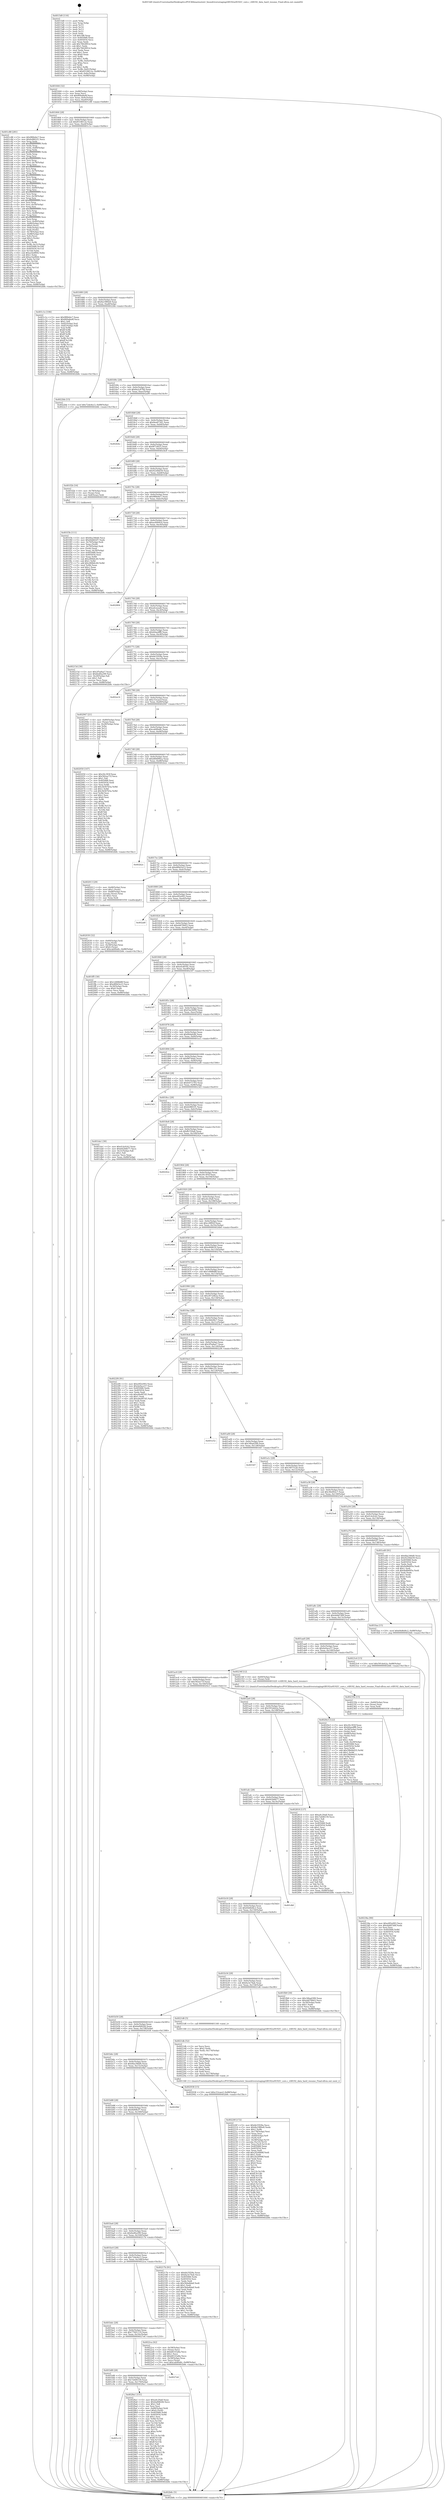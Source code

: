 digraph "0x4015d0" {
  label = "0x4015d0 (/mnt/c/Users/mathe/Desktop/tcc/POCII/binaries/extr_linuxdriversstagingrtl8192ur8192U_core.c_rtl8192_data_hard_resume_Final-ollvm.out::main(0))"
  labelloc = "t"
  node[shape=record]

  Entry [label="",width=0.3,height=0.3,shape=circle,fillcolor=black,style=filled]
  "0x401644" [label="{
     0x401644 [32]\l
     | [instrs]\l
     &nbsp;&nbsp;0x401644 \<+6\>: mov -0x88(%rbp),%eax\l
     &nbsp;&nbsp;0x40164a \<+2\>: mov %eax,%ecx\l
     &nbsp;&nbsp;0x40164c \<+6\>: sub $0x800a8a9f,%ecx\l
     &nbsp;&nbsp;0x401652 \<+6\>: mov %eax,-0x9c(%rbp)\l
     &nbsp;&nbsp;0x401658 \<+6\>: mov %ecx,-0xa0(%rbp)\l
     &nbsp;&nbsp;0x40165e \<+6\>: je 0000000000401c88 \<main+0x6b8\>\l
  }"]
  "0x401c88" [label="{
     0x401c88 [281]\l
     | [instrs]\l
     &nbsp;&nbsp;0x401c88 \<+5\>: mov $0x9f6fe6e7,%eax\l
     &nbsp;&nbsp;0x401c8d \<+5\>: mov $0xfe9801f1,%ecx\l
     &nbsp;&nbsp;0x401c92 \<+3\>: mov %rsp,%rdx\l
     &nbsp;&nbsp;0x401c95 \<+4\>: add $0xfffffffffffffff0,%rdx\l
     &nbsp;&nbsp;0x401c99 \<+3\>: mov %rdx,%rsp\l
     &nbsp;&nbsp;0x401c9c \<+4\>: mov %rdx,-0x80(%rbp)\l
     &nbsp;&nbsp;0x401ca0 \<+3\>: mov %rsp,%rdx\l
     &nbsp;&nbsp;0x401ca3 \<+4\>: add $0xfffffffffffffff0,%rdx\l
     &nbsp;&nbsp;0x401ca7 \<+3\>: mov %rdx,%rsp\l
     &nbsp;&nbsp;0x401caa \<+3\>: mov %rsp,%rsi\l
     &nbsp;&nbsp;0x401cad \<+4\>: add $0xfffffffffffffff0,%rsi\l
     &nbsp;&nbsp;0x401cb1 \<+3\>: mov %rsi,%rsp\l
     &nbsp;&nbsp;0x401cb4 \<+4\>: mov %rsi,-0x78(%rbp)\l
     &nbsp;&nbsp;0x401cb8 \<+3\>: mov %rsp,%rsi\l
     &nbsp;&nbsp;0x401cbb \<+4\>: add $0xfffffffffffffff0,%rsi\l
     &nbsp;&nbsp;0x401cbf \<+3\>: mov %rsi,%rsp\l
     &nbsp;&nbsp;0x401cc2 \<+4\>: mov %rsi,-0x70(%rbp)\l
     &nbsp;&nbsp;0x401cc6 \<+3\>: mov %rsp,%rsi\l
     &nbsp;&nbsp;0x401cc9 \<+4\>: add $0xfffffffffffffff0,%rsi\l
     &nbsp;&nbsp;0x401ccd \<+3\>: mov %rsi,%rsp\l
     &nbsp;&nbsp;0x401cd0 \<+4\>: mov %rsi,-0x68(%rbp)\l
     &nbsp;&nbsp;0x401cd4 \<+3\>: mov %rsp,%rsi\l
     &nbsp;&nbsp;0x401cd7 \<+4\>: add $0xfffffffffffffff0,%rsi\l
     &nbsp;&nbsp;0x401cdb \<+3\>: mov %rsi,%rsp\l
     &nbsp;&nbsp;0x401cde \<+4\>: mov %rsi,-0x60(%rbp)\l
     &nbsp;&nbsp;0x401ce2 \<+3\>: mov %rsp,%rsi\l
     &nbsp;&nbsp;0x401ce5 \<+4\>: add $0xfffffffffffffff0,%rsi\l
     &nbsp;&nbsp;0x401ce9 \<+3\>: mov %rsi,%rsp\l
     &nbsp;&nbsp;0x401cec \<+4\>: mov %rsi,-0x58(%rbp)\l
     &nbsp;&nbsp;0x401cf0 \<+3\>: mov %rsp,%rsi\l
     &nbsp;&nbsp;0x401cf3 \<+4\>: add $0xfffffffffffffff0,%rsi\l
     &nbsp;&nbsp;0x401cf7 \<+3\>: mov %rsi,%rsp\l
     &nbsp;&nbsp;0x401cfa \<+4\>: mov %rsi,-0x50(%rbp)\l
     &nbsp;&nbsp;0x401cfe \<+3\>: mov %rsp,%rsi\l
     &nbsp;&nbsp;0x401d01 \<+4\>: add $0xfffffffffffffff0,%rsi\l
     &nbsp;&nbsp;0x401d05 \<+3\>: mov %rsi,%rsp\l
     &nbsp;&nbsp;0x401d08 \<+4\>: mov %rsi,-0x48(%rbp)\l
     &nbsp;&nbsp;0x401d0c \<+3\>: mov %rsp,%rsi\l
     &nbsp;&nbsp;0x401d0f \<+4\>: add $0xfffffffffffffff0,%rsi\l
     &nbsp;&nbsp;0x401d13 \<+3\>: mov %rsi,%rsp\l
     &nbsp;&nbsp;0x401d16 \<+4\>: mov %rsi,-0x40(%rbp)\l
     &nbsp;&nbsp;0x401d1a \<+4\>: mov -0x80(%rbp),%rsi\l
     &nbsp;&nbsp;0x401d1e \<+6\>: movl $0x0,(%rsi)\l
     &nbsp;&nbsp;0x401d24 \<+6\>: mov -0x8c(%rbp),%edi\l
     &nbsp;&nbsp;0x401d2a \<+2\>: mov %edi,(%rdx)\l
     &nbsp;&nbsp;0x401d2c \<+4\>: mov -0x78(%rbp),%rsi\l
     &nbsp;&nbsp;0x401d30 \<+7\>: mov -0x98(%rbp),%r8\l
     &nbsp;&nbsp;0x401d37 \<+3\>: mov %r8,(%rsi)\l
     &nbsp;&nbsp;0x401d3a \<+3\>: cmpl $0x2,(%rdx)\l
     &nbsp;&nbsp;0x401d3d \<+4\>: setne %r9b\l
     &nbsp;&nbsp;0x401d41 \<+4\>: and $0x1,%r9b\l
     &nbsp;&nbsp;0x401d45 \<+4\>: mov %r9b,-0x31(%rbp)\l
     &nbsp;&nbsp;0x401d49 \<+8\>: mov 0x405068,%r10d\l
     &nbsp;&nbsp;0x401d51 \<+8\>: mov 0x405054,%r11d\l
     &nbsp;&nbsp;0x401d59 \<+3\>: mov %r10d,%ebx\l
     &nbsp;&nbsp;0x401d5c \<+6\>: sub $0xa1bef844,%ebx\l
     &nbsp;&nbsp;0x401d62 \<+3\>: sub $0x1,%ebx\l
     &nbsp;&nbsp;0x401d65 \<+6\>: add $0xa1bef844,%ebx\l
     &nbsp;&nbsp;0x401d6b \<+4\>: imul %ebx,%r10d\l
     &nbsp;&nbsp;0x401d6f \<+4\>: and $0x1,%r10d\l
     &nbsp;&nbsp;0x401d73 \<+4\>: cmp $0x0,%r10d\l
     &nbsp;&nbsp;0x401d77 \<+4\>: sete %r9b\l
     &nbsp;&nbsp;0x401d7b \<+4\>: cmp $0xa,%r11d\l
     &nbsp;&nbsp;0x401d7f \<+4\>: setl %r14b\l
     &nbsp;&nbsp;0x401d83 \<+3\>: mov %r9b,%r15b\l
     &nbsp;&nbsp;0x401d86 \<+3\>: and %r14b,%r15b\l
     &nbsp;&nbsp;0x401d89 \<+3\>: xor %r14b,%r9b\l
     &nbsp;&nbsp;0x401d8c \<+3\>: or %r9b,%r15b\l
     &nbsp;&nbsp;0x401d8f \<+4\>: test $0x1,%r15b\l
     &nbsp;&nbsp;0x401d93 \<+3\>: cmovne %ecx,%eax\l
     &nbsp;&nbsp;0x401d96 \<+6\>: mov %eax,-0x88(%rbp)\l
     &nbsp;&nbsp;0x401d9c \<+5\>: jmp 0000000000402b8c \<main+0x15bc\>\l
  }"]
  "0x401664" [label="{
     0x401664 [28]\l
     | [instrs]\l
     &nbsp;&nbsp;0x401664 \<+5\>: jmp 0000000000401669 \<main+0x99\>\l
     &nbsp;&nbsp;0x401669 \<+6\>: mov -0x9c(%rbp),%eax\l
     &nbsp;&nbsp;0x40166f \<+5\>: sub $0x8518612e,%eax\l
     &nbsp;&nbsp;0x401674 \<+6\>: mov %eax,-0xa4(%rbp)\l
     &nbsp;&nbsp;0x40167a \<+6\>: je 0000000000401c1e \<main+0x64e\>\l
  }"]
  Exit [label="",width=0.3,height=0.3,shape=circle,fillcolor=black,style=filled,peripheries=2]
  "0x401c1e" [label="{
     0x401c1e [106]\l
     | [instrs]\l
     &nbsp;&nbsp;0x401c1e \<+5\>: mov $0x9f6fe6e7,%eax\l
     &nbsp;&nbsp;0x401c23 \<+5\>: mov $0x800a8a9f,%ecx\l
     &nbsp;&nbsp;0x401c28 \<+2\>: mov $0x1,%dl\l
     &nbsp;&nbsp;0x401c2a \<+7\>: mov -0x82(%rbp),%sil\l
     &nbsp;&nbsp;0x401c31 \<+7\>: mov -0x81(%rbp),%dil\l
     &nbsp;&nbsp;0x401c38 \<+3\>: mov %sil,%r8b\l
     &nbsp;&nbsp;0x401c3b \<+4\>: xor $0xff,%r8b\l
     &nbsp;&nbsp;0x401c3f \<+3\>: mov %dil,%r9b\l
     &nbsp;&nbsp;0x401c42 \<+4\>: xor $0xff,%r9b\l
     &nbsp;&nbsp;0x401c46 \<+3\>: xor $0x1,%dl\l
     &nbsp;&nbsp;0x401c49 \<+3\>: mov %r8b,%r10b\l
     &nbsp;&nbsp;0x401c4c \<+4\>: and $0xff,%r10b\l
     &nbsp;&nbsp;0x401c50 \<+3\>: and %dl,%sil\l
     &nbsp;&nbsp;0x401c53 \<+3\>: mov %r9b,%r11b\l
     &nbsp;&nbsp;0x401c56 \<+4\>: and $0xff,%r11b\l
     &nbsp;&nbsp;0x401c5a \<+3\>: and %dl,%dil\l
     &nbsp;&nbsp;0x401c5d \<+3\>: or %sil,%r10b\l
     &nbsp;&nbsp;0x401c60 \<+3\>: or %dil,%r11b\l
     &nbsp;&nbsp;0x401c63 \<+3\>: xor %r11b,%r10b\l
     &nbsp;&nbsp;0x401c66 \<+3\>: or %r9b,%r8b\l
     &nbsp;&nbsp;0x401c69 \<+4\>: xor $0xff,%r8b\l
     &nbsp;&nbsp;0x401c6d \<+3\>: or $0x1,%dl\l
     &nbsp;&nbsp;0x401c70 \<+3\>: and %dl,%r8b\l
     &nbsp;&nbsp;0x401c73 \<+3\>: or %r8b,%r10b\l
     &nbsp;&nbsp;0x401c76 \<+4\>: test $0x1,%r10b\l
     &nbsp;&nbsp;0x401c7a \<+3\>: cmovne %ecx,%eax\l
     &nbsp;&nbsp;0x401c7d \<+6\>: mov %eax,-0x88(%rbp)\l
     &nbsp;&nbsp;0x401c83 \<+5\>: jmp 0000000000402b8c \<main+0x15bc\>\l
  }"]
  "0x401680" [label="{
     0x401680 [28]\l
     | [instrs]\l
     &nbsp;&nbsp;0x401680 \<+5\>: jmp 0000000000401685 \<main+0xb5\>\l
     &nbsp;&nbsp;0x401685 \<+6\>: mov -0x9c(%rbp),%eax\l
     &nbsp;&nbsp;0x40168b \<+5\>: sub $0x8a1980e8,%eax\l
     &nbsp;&nbsp;0x401690 \<+6\>: mov %eax,-0xa8(%rbp)\l
     &nbsp;&nbsp;0x401696 \<+6\>: je 00000000004022bb \<main+0xceb\>\l
  }"]
  "0x402b8c" [label="{
     0x402b8c [5]\l
     | [instrs]\l
     &nbsp;&nbsp;0x402b8c \<+5\>: jmp 0000000000401644 \<main+0x74\>\l
  }"]
  "0x4015d0" [label="{
     0x4015d0 [116]\l
     | [instrs]\l
     &nbsp;&nbsp;0x4015d0 \<+1\>: push %rbp\l
     &nbsp;&nbsp;0x4015d1 \<+3\>: mov %rsp,%rbp\l
     &nbsp;&nbsp;0x4015d4 \<+2\>: push %r15\l
     &nbsp;&nbsp;0x4015d6 \<+2\>: push %r14\l
     &nbsp;&nbsp;0x4015d8 \<+2\>: push %r13\l
     &nbsp;&nbsp;0x4015da \<+2\>: push %r12\l
     &nbsp;&nbsp;0x4015dc \<+1\>: push %rbx\l
     &nbsp;&nbsp;0x4015dd \<+7\>: sub $0x188,%rsp\l
     &nbsp;&nbsp;0x4015e4 \<+7\>: mov 0x405068,%eax\l
     &nbsp;&nbsp;0x4015eb \<+7\>: mov 0x405054,%ecx\l
     &nbsp;&nbsp;0x4015f2 \<+2\>: mov %eax,%edx\l
     &nbsp;&nbsp;0x4015f4 \<+6\>: add $0x7662891d,%edx\l
     &nbsp;&nbsp;0x4015fa \<+3\>: sub $0x1,%edx\l
     &nbsp;&nbsp;0x4015fd \<+6\>: sub $0x7662891d,%edx\l
     &nbsp;&nbsp;0x401603 \<+3\>: imul %edx,%eax\l
     &nbsp;&nbsp;0x401606 \<+3\>: and $0x1,%eax\l
     &nbsp;&nbsp;0x401609 \<+3\>: cmp $0x0,%eax\l
     &nbsp;&nbsp;0x40160c \<+4\>: sete %r8b\l
     &nbsp;&nbsp;0x401610 \<+4\>: and $0x1,%r8b\l
     &nbsp;&nbsp;0x401614 \<+7\>: mov %r8b,-0x82(%rbp)\l
     &nbsp;&nbsp;0x40161b \<+3\>: cmp $0xa,%ecx\l
     &nbsp;&nbsp;0x40161e \<+4\>: setl %r8b\l
     &nbsp;&nbsp;0x401622 \<+4\>: and $0x1,%r8b\l
     &nbsp;&nbsp;0x401626 \<+7\>: mov %r8b,-0x81(%rbp)\l
     &nbsp;&nbsp;0x40162d \<+10\>: movl $0x8518612e,-0x88(%rbp)\l
     &nbsp;&nbsp;0x401637 \<+6\>: mov %edi,-0x8c(%rbp)\l
     &nbsp;&nbsp;0x40163d \<+7\>: mov %rsi,-0x98(%rbp)\l
  }"]
  "0x401c14" [label="{
     0x401c14\l
  }", style=dashed]
  "0x4028a1" [label="{
     0x4028a1 [151]\l
     | [instrs]\l
     &nbsp;&nbsp;0x4028a1 \<+5\>: mov $0xa4c20a8,%eax\l
     &nbsp;&nbsp;0x4028a6 \<+5\>: mov $0x6a8482fd,%ecx\l
     &nbsp;&nbsp;0x4028ab \<+2\>: mov $0x1,%dl\l
     &nbsp;&nbsp;0x4028ad \<+2\>: xor %esi,%esi\l
     &nbsp;&nbsp;0x4028af \<+4\>: mov -0x80(%rbp),%rdi\l
     &nbsp;&nbsp;0x4028b3 \<+6\>: movl $0x0,(%rdi)\l
     &nbsp;&nbsp;0x4028b9 \<+8\>: mov 0x405068,%r8d\l
     &nbsp;&nbsp;0x4028c1 \<+8\>: mov 0x405054,%r9d\l
     &nbsp;&nbsp;0x4028c9 \<+3\>: sub $0x1,%esi\l
     &nbsp;&nbsp;0x4028cc \<+3\>: mov %r8d,%r10d\l
     &nbsp;&nbsp;0x4028cf \<+3\>: add %esi,%r10d\l
     &nbsp;&nbsp;0x4028d2 \<+4\>: imul %r10d,%r8d\l
     &nbsp;&nbsp;0x4028d6 \<+4\>: and $0x1,%r8d\l
     &nbsp;&nbsp;0x4028da \<+4\>: cmp $0x0,%r8d\l
     &nbsp;&nbsp;0x4028de \<+4\>: sete %r11b\l
     &nbsp;&nbsp;0x4028e2 \<+4\>: cmp $0xa,%r9d\l
     &nbsp;&nbsp;0x4028e6 \<+3\>: setl %bl\l
     &nbsp;&nbsp;0x4028e9 \<+3\>: mov %r11b,%r14b\l
     &nbsp;&nbsp;0x4028ec \<+4\>: xor $0xff,%r14b\l
     &nbsp;&nbsp;0x4028f0 \<+3\>: mov %bl,%r15b\l
     &nbsp;&nbsp;0x4028f3 \<+4\>: xor $0xff,%r15b\l
     &nbsp;&nbsp;0x4028f7 \<+3\>: xor $0x1,%dl\l
     &nbsp;&nbsp;0x4028fa \<+3\>: mov %r14b,%r12b\l
     &nbsp;&nbsp;0x4028fd \<+4\>: and $0xff,%r12b\l
     &nbsp;&nbsp;0x402901 \<+3\>: and %dl,%r11b\l
     &nbsp;&nbsp;0x402904 \<+3\>: mov %r15b,%r13b\l
     &nbsp;&nbsp;0x402907 \<+4\>: and $0xff,%r13b\l
     &nbsp;&nbsp;0x40290b \<+2\>: and %dl,%bl\l
     &nbsp;&nbsp;0x40290d \<+3\>: or %r11b,%r12b\l
     &nbsp;&nbsp;0x402910 \<+3\>: or %bl,%r13b\l
     &nbsp;&nbsp;0x402913 \<+3\>: xor %r13b,%r12b\l
     &nbsp;&nbsp;0x402916 \<+3\>: or %r15b,%r14b\l
     &nbsp;&nbsp;0x402919 \<+4\>: xor $0xff,%r14b\l
     &nbsp;&nbsp;0x40291d \<+3\>: or $0x1,%dl\l
     &nbsp;&nbsp;0x402920 \<+3\>: and %dl,%r14b\l
     &nbsp;&nbsp;0x402923 \<+3\>: or %r14b,%r12b\l
     &nbsp;&nbsp;0x402926 \<+4\>: test $0x1,%r12b\l
     &nbsp;&nbsp;0x40292a \<+3\>: cmovne %ecx,%eax\l
     &nbsp;&nbsp;0x40292d \<+6\>: mov %eax,-0x88(%rbp)\l
     &nbsp;&nbsp;0x402933 \<+5\>: jmp 0000000000402b8c \<main+0x15bc\>\l
  }"]
  "0x4022bb" [label="{
     0x4022bb [15]\l
     | [instrs]\l
     &nbsp;&nbsp;0x4022bb \<+10\>: movl $0x72de4ec3,-0x88(%rbp)\l
     &nbsp;&nbsp;0x4022c5 \<+5\>: jmp 0000000000402b8c \<main+0x15bc\>\l
  }"]
  "0x40169c" [label="{
     0x40169c [28]\l
     | [instrs]\l
     &nbsp;&nbsp;0x40169c \<+5\>: jmp 00000000004016a1 \<main+0xd1\>\l
     &nbsp;&nbsp;0x4016a1 \<+6\>: mov -0x9c(%rbp),%eax\l
     &nbsp;&nbsp;0x4016a7 \<+5\>: sub $0x8a2c878d,%eax\l
     &nbsp;&nbsp;0x4016ac \<+6\>: mov %eax,-0xac(%rbp)\l
     &nbsp;&nbsp;0x4016b2 \<+6\>: je 0000000000402a99 \<main+0x14c9\>\l
  }"]
  "0x401bf8" [label="{
     0x401bf8 [28]\l
     | [instrs]\l
     &nbsp;&nbsp;0x401bf8 \<+5\>: jmp 0000000000401bfd \<main+0x62d\>\l
     &nbsp;&nbsp;0x401bfd \<+6\>: mov -0x9c(%rbp),%eax\l
     &nbsp;&nbsp;0x401c03 \<+5\>: sub $0x7eb06159,%eax\l
     &nbsp;&nbsp;0x401c08 \<+6\>: mov %eax,-0x170(%rbp)\l
     &nbsp;&nbsp;0x401c0e \<+6\>: je 00000000004028a1 \<main+0x12d1\>\l
  }"]
  "0x402a99" [label="{
     0x402a99\l
  }", style=dashed]
  "0x4016b8" [label="{
     0x4016b8 [28]\l
     | [instrs]\l
     &nbsp;&nbsp;0x4016b8 \<+5\>: jmp 00000000004016bd \<main+0xed\>\l
     &nbsp;&nbsp;0x4016bd \<+6\>: mov -0x9c(%rbp),%eax\l
     &nbsp;&nbsp;0x4016c3 \<+5\>: sub $0x8ea873d1,%eax\l
     &nbsp;&nbsp;0x4016c8 \<+6\>: mov %eax,-0xb0(%rbp)\l
     &nbsp;&nbsp;0x4016ce \<+6\>: je 0000000000402b4e \<main+0x157e\>\l
  }"]
  "0x4027e6" [label="{
     0x4027e6\l
  }", style=dashed]
  "0x402b4e" [label="{
     0x402b4e\l
  }", style=dashed]
  "0x4016d4" [label="{
     0x4016d4 [28]\l
     | [instrs]\l
     &nbsp;&nbsp;0x4016d4 \<+5\>: jmp 00000000004016d9 \<main+0x109\>\l
     &nbsp;&nbsp;0x4016d9 \<+6\>: mov -0x9c(%rbp),%eax\l
     &nbsp;&nbsp;0x4016df \<+5\>: sub $0x8f724f25,%eax\l
     &nbsp;&nbsp;0x4016e4 \<+6\>: mov %eax,-0xb4(%rbp)\l
     &nbsp;&nbsp;0x4016ea \<+6\>: je 00000000004024e9 \<main+0xf19\>\l
  }"]
  "0x40236a" [label="{
     0x40236a [90]\l
     | [instrs]\l
     &nbsp;&nbsp;0x40236a \<+5\>: mov $0xe0f2e093,%ecx\l
     &nbsp;&nbsp;0x40236f \<+5\>: mov $0x4ddd7d0f,%edx\l
     &nbsp;&nbsp;0x402374 \<+2\>: xor %esi,%esi\l
     &nbsp;&nbsp;0x402376 \<+8\>: mov 0x405068,%r8d\l
     &nbsp;&nbsp;0x40237e \<+8\>: mov 0x405054,%r9d\l
     &nbsp;&nbsp;0x402386 \<+3\>: sub $0x1,%esi\l
     &nbsp;&nbsp;0x402389 \<+3\>: mov %r8d,%r10d\l
     &nbsp;&nbsp;0x40238c \<+3\>: add %esi,%r10d\l
     &nbsp;&nbsp;0x40238f \<+4\>: imul %r10d,%r8d\l
     &nbsp;&nbsp;0x402393 \<+4\>: and $0x1,%r8d\l
     &nbsp;&nbsp;0x402397 \<+4\>: cmp $0x0,%r8d\l
     &nbsp;&nbsp;0x40239b \<+4\>: sete %r11b\l
     &nbsp;&nbsp;0x40239f \<+4\>: cmp $0xa,%r9d\l
     &nbsp;&nbsp;0x4023a3 \<+3\>: setl %bl\l
     &nbsp;&nbsp;0x4023a6 \<+3\>: mov %r11b,%r14b\l
     &nbsp;&nbsp;0x4023a9 \<+3\>: and %bl,%r14b\l
     &nbsp;&nbsp;0x4023ac \<+3\>: xor %bl,%r11b\l
     &nbsp;&nbsp;0x4023af \<+3\>: or %r11b,%r14b\l
     &nbsp;&nbsp;0x4023b2 \<+4\>: test $0x1,%r14b\l
     &nbsp;&nbsp;0x4023b6 \<+3\>: cmovne %edx,%ecx\l
     &nbsp;&nbsp;0x4023b9 \<+6\>: mov %ecx,-0x88(%rbp)\l
     &nbsp;&nbsp;0x4023bf \<+5\>: jmp 0000000000402b8c \<main+0x15bc\>\l
  }"]
  "0x4024e9" [label="{
     0x4024e9\l
  }", style=dashed]
  "0x4016f0" [label="{
     0x4016f0 [28]\l
     | [instrs]\l
     &nbsp;&nbsp;0x4016f0 \<+5\>: jmp 00000000004016f5 \<main+0x125\>\l
     &nbsp;&nbsp;0x4016f5 \<+6\>: mov -0x9c(%rbp),%eax\l
     &nbsp;&nbsp;0x4016fb \<+5\>: sub $0x9220bb59,%eax\l
     &nbsp;&nbsp;0x401700 \<+6\>: mov %eax,-0xb8(%rbp)\l
     &nbsp;&nbsp;0x401706 \<+6\>: je 0000000000401f2b \<main+0x95b\>\l
  }"]
  "0x40235b" [label="{
     0x40235b [15]\l
     | [instrs]\l
     &nbsp;&nbsp;0x40235b \<+4\>: mov -0x60(%rbp),%rax\l
     &nbsp;&nbsp;0x40235f \<+3\>: mov (%rax),%rax\l
     &nbsp;&nbsp;0x402362 \<+3\>: mov %rax,%rdi\l
     &nbsp;&nbsp;0x402365 \<+5\>: call 0000000000401030 \<free@plt\>\l
     | [calls]\l
     &nbsp;&nbsp;0x401030 \{1\} (unknown)\l
  }"]
  "0x401f2b" [label="{
     0x401f2b [16]\l
     | [instrs]\l
     &nbsp;&nbsp;0x401f2b \<+4\>: mov -0x78(%rbp),%rax\l
     &nbsp;&nbsp;0x401f2f \<+3\>: mov (%rax),%rax\l
     &nbsp;&nbsp;0x401f32 \<+4\>: mov 0x8(%rax),%rdi\l
     &nbsp;&nbsp;0x401f36 \<+5\>: call 0000000000401060 \<atoi@plt\>\l
     | [calls]\l
     &nbsp;&nbsp;0x401060 \{1\} (unknown)\l
  }"]
  "0x40170c" [label="{
     0x40170c [28]\l
     | [instrs]\l
     &nbsp;&nbsp;0x40170c \<+5\>: jmp 0000000000401711 \<main+0x141\>\l
     &nbsp;&nbsp;0x401711 \<+6\>: mov -0x9c(%rbp),%eax\l
     &nbsp;&nbsp;0x401717 \<+5\>: sub $0x9f6fe6e7,%eax\l
     &nbsp;&nbsp;0x40171c \<+6\>: mov %eax,-0xbc(%rbp)\l
     &nbsp;&nbsp;0x401722 \<+6\>: je 000000000040295c \<main+0x138c\>\l
  }"]
  "0x401bdc" [label="{
     0x401bdc [28]\l
     | [instrs]\l
     &nbsp;&nbsp;0x401bdc \<+5\>: jmp 0000000000401be1 \<main+0x611\>\l
     &nbsp;&nbsp;0x401be1 \<+6\>: mov -0x9c(%rbp),%eax\l
     &nbsp;&nbsp;0x401be7 \<+5\>: sub $0x77b91119,%eax\l
     &nbsp;&nbsp;0x401bec \<+6\>: mov %eax,-0x16c(%rbp)\l
     &nbsp;&nbsp;0x401bf2 \<+6\>: je 00000000004027e6 \<main+0x1216\>\l
  }"]
  "0x40295c" [label="{
     0x40295c\l
  }", style=dashed]
  "0x401728" [label="{
     0x401728 [28]\l
     | [instrs]\l
     &nbsp;&nbsp;0x401728 \<+5\>: jmp 000000000040172d \<main+0x15d\>\l
     &nbsp;&nbsp;0x40172d \<+6\>: mov -0x9c(%rbp),%eax\l
     &nbsp;&nbsp;0x401733 \<+5\>: sub $0xac6944c0,%eax\l
     &nbsp;&nbsp;0x401738 \<+6\>: mov %eax,-0xc0(%rbp)\l
     &nbsp;&nbsp;0x40173e \<+6\>: je 0000000000402804 \<main+0x1234\>\l
  }"]
  "0x4022ca" [label="{
     0x4022ca [42]\l
     | [instrs]\l
     &nbsp;&nbsp;0x4022ca \<+4\>: mov -0x58(%rbp),%rax\l
     &nbsp;&nbsp;0x4022ce \<+2\>: mov (%rax),%ecx\l
     &nbsp;&nbsp;0x4022d0 \<+6\>: sub $0xb8143a8a,%ecx\l
     &nbsp;&nbsp;0x4022d6 \<+3\>: add $0x1,%ecx\l
     &nbsp;&nbsp;0x4022d9 \<+6\>: add $0xb8143a8a,%ecx\l
     &nbsp;&nbsp;0x4022df \<+4\>: mov -0x58(%rbp),%rax\l
     &nbsp;&nbsp;0x4022e3 \<+2\>: mov %ecx,(%rax)\l
     &nbsp;&nbsp;0x4022e5 \<+10\>: movl $0xcab90a8c,-0x88(%rbp)\l
     &nbsp;&nbsp;0x4022ef \<+5\>: jmp 0000000000402b8c \<main+0x15bc\>\l
  }"]
  "0x402804" [label="{
     0x402804\l
  }", style=dashed]
  "0x401744" [label="{
     0x401744 [28]\l
     | [instrs]\l
     &nbsp;&nbsp;0x401744 \<+5\>: jmp 0000000000401749 \<main+0x179\>\l
     &nbsp;&nbsp;0x401749 \<+6\>: mov -0x9c(%rbp),%eax\l
     &nbsp;&nbsp;0x40174f \<+5\>: sub $0xadceeaa6,%eax\l
     &nbsp;&nbsp;0x401754 \<+6\>: mov %eax,-0xc4(%rbp)\l
     &nbsp;&nbsp;0x40175a \<+6\>: je 00000000004026c8 \<main+0x10f8\>\l
  }"]
  "0x40220f" [label="{
     0x40220f [172]\l
     | [instrs]\l
     &nbsp;&nbsp;0x40220f \<+5\>: mov $0xbb35f28a,%ecx\l
     &nbsp;&nbsp;0x402214 \<+5\>: mov $0x8a1980e8,%edx\l
     &nbsp;&nbsp;0x402219 \<+3\>: mov $0x1,%r8b\l
     &nbsp;&nbsp;0x40221c \<+6\>: mov -0x178(%rbp),%esi\l
     &nbsp;&nbsp;0x402222 \<+3\>: imul %eax,%esi\l
     &nbsp;&nbsp;0x402225 \<+4\>: mov -0x60(%rbp),%r9\l
     &nbsp;&nbsp;0x402229 \<+3\>: mov (%r9),%r9\l
     &nbsp;&nbsp;0x40222c \<+4\>: mov -0x58(%rbp),%r10\l
     &nbsp;&nbsp;0x402230 \<+3\>: movslq (%r10),%r10\l
     &nbsp;&nbsp;0x402233 \<+4\>: mov %esi,(%r9,%r10,4)\l
     &nbsp;&nbsp;0x402237 \<+7\>: mov 0x405068,%eax\l
     &nbsp;&nbsp;0x40223e \<+7\>: mov 0x405054,%esi\l
     &nbsp;&nbsp;0x402245 \<+2\>: mov %eax,%edi\l
     &nbsp;&nbsp;0x402247 \<+6\>: add $0x202d068f,%edi\l
     &nbsp;&nbsp;0x40224d \<+3\>: sub $0x1,%edi\l
     &nbsp;&nbsp;0x402250 \<+6\>: sub $0x202d068f,%edi\l
     &nbsp;&nbsp;0x402256 \<+3\>: imul %edi,%eax\l
     &nbsp;&nbsp;0x402259 \<+3\>: and $0x1,%eax\l
     &nbsp;&nbsp;0x40225c \<+3\>: cmp $0x0,%eax\l
     &nbsp;&nbsp;0x40225f \<+4\>: sete %r11b\l
     &nbsp;&nbsp;0x402263 \<+3\>: cmp $0xa,%esi\l
     &nbsp;&nbsp;0x402266 \<+3\>: setl %bl\l
     &nbsp;&nbsp;0x402269 \<+3\>: mov %r11b,%r14b\l
     &nbsp;&nbsp;0x40226c \<+4\>: xor $0xff,%r14b\l
     &nbsp;&nbsp;0x402270 \<+3\>: mov %bl,%r15b\l
     &nbsp;&nbsp;0x402273 \<+4\>: xor $0xff,%r15b\l
     &nbsp;&nbsp;0x402277 \<+4\>: xor $0x0,%r8b\l
     &nbsp;&nbsp;0x40227b \<+3\>: mov %r14b,%r12b\l
     &nbsp;&nbsp;0x40227e \<+4\>: and $0x0,%r12b\l
     &nbsp;&nbsp;0x402282 \<+3\>: and %r8b,%r11b\l
     &nbsp;&nbsp;0x402285 \<+3\>: mov %r15b,%r13b\l
     &nbsp;&nbsp;0x402288 \<+4\>: and $0x0,%r13b\l
     &nbsp;&nbsp;0x40228c \<+3\>: and %r8b,%bl\l
     &nbsp;&nbsp;0x40228f \<+3\>: or %r11b,%r12b\l
     &nbsp;&nbsp;0x402292 \<+3\>: or %bl,%r13b\l
     &nbsp;&nbsp;0x402295 \<+3\>: xor %r13b,%r12b\l
     &nbsp;&nbsp;0x402298 \<+3\>: or %r15b,%r14b\l
     &nbsp;&nbsp;0x40229b \<+4\>: xor $0xff,%r14b\l
     &nbsp;&nbsp;0x40229f \<+4\>: or $0x0,%r8b\l
     &nbsp;&nbsp;0x4022a3 \<+3\>: and %r8b,%r14b\l
     &nbsp;&nbsp;0x4022a6 \<+3\>: or %r14b,%r12b\l
     &nbsp;&nbsp;0x4022a9 \<+4\>: test $0x1,%r12b\l
     &nbsp;&nbsp;0x4022ad \<+3\>: cmovne %edx,%ecx\l
     &nbsp;&nbsp;0x4022b0 \<+6\>: mov %ecx,-0x88(%rbp)\l
     &nbsp;&nbsp;0x4022b6 \<+5\>: jmp 0000000000402b8c \<main+0x15bc\>\l
  }"]
  "0x4026c8" [label="{
     0x4026c8\l
  }", style=dashed]
  "0x401760" [label="{
     0x401760 [28]\l
     | [instrs]\l
     &nbsp;&nbsp;0x401760 \<+5\>: jmp 0000000000401765 \<main+0x195\>\l
     &nbsp;&nbsp;0x401765 \<+6\>: mov -0x9c(%rbp),%eax\l
     &nbsp;&nbsp;0x40176b \<+5\>: sub $0xb0aedff8,%eax\l
     &nbsp;&nbsp;0x401770 \<+6\>: mov %eax,-0xc8(%rbp)\l
     &nbsp;&nbsp;0x401776 \<+6\>: je 000000000040215d \<main+0xb8d\>\l
  }"]
  "0x4021db" [label="{
     0x4021db [52]\l
     | [instrs]\l
     &nbsp;&nbsp;0x4021db \<+2\>: xor %ecx,%ecx\l
     &nbsp;&nbsp;0x4021dd \<+5\>: mov $0x2,%edx\l
     &nbsp;&nbsp;0x4021e2 \<+6\>: mov %edx,-0x174(%rbp)\l
     &nbsp;&nbsp;0x4021e8 \<+1\>: cltd\l
     &nbsp;&nbsp;0x4021e9 \<+6\>: mov -0x174(%rbp),%esi\l
     &nbsp;&nbsp;0x4021ef \<+2\>: idiv %esi\l
     &nbsp;&nbsp;0x4021f1 \<+6\>: imul $0xfffffffe,%edx,%edx\l
     &nbsp;&nbsp;0x4021f7 \<+2\>: mov %ecx,%edi\l
     &nbsp;&nbsp;0x4021f9 \<+2\>: sub %edx,%edi\l
     &nbsp;&nbsp;0x4021fb \<+2\>: mov %ecx,%edx\l
     &nbsp;&nbsp;0x4021fd \<+3\>: sub $0x1,%edx\l
     &nbsp;&nbsp;0x402200 \<+2\>: add %edx,%edi\l
     &nbsp;&nbsp;0x402202 \<+2\>: sub %edi,%ecx\l
     &nbsp;&nbsp;0x402204 \<+6\>: mov %ecx,-0x178(%rbp)\l
     &nbsp;&nbsp;0x40220a \<+5\>: call 0000000000401160 \<next_i\>\l
     | [calls]\l
     &nbsp;&nbsp;0x401160 \{1\} (/mnt/c/Users/mathe/Desktop/tcc/POCII/binaries/extr_linuxdriversstagingrtl8192ur8192U_core.c_rtl8192_data_hard_resume_Final-ollvm.out::next_i)\l
  }"]
  "0x40215d" [label="{
     0x40215d [30]\l
     | [instrs]\l
     &nbsp;&nbsp;0x40215d \<+5\>: mov $0x2f5a8ae7,%eax\l
     &nbsp;&nbsp;0x402162 \<+5\>: mov $0x6ed0a299,%ecx\l
     &nbsp;&nbsp;0x402167 \<+3\>: mov -0x29(%rbp),%dl\l
     &nbsp;&nbsp;0x40216a \<+3\>: test $0x1,%dl\l
     &nbsp;&nbsp;0x40216d \<+3\>: cmovne %ecx,%eax\l
     &nbsp;&nbsp;0x402170 \<+6\>: mov %eax,-0x88(%rbp)\l
     &nbsp;&nbsp;0x402176 \<+5\>: jmp 0000000000402b8c \<main+0x15bc\>\l
  }"]
  "0x40177c" [label="{
     0x40177c [28]\l
     | [instrs]\l
     &nbsp;&nbsp;0x40177c \<+5\>: jmp 0000000000401781 \<main+0x1b1\>\l
     &nbsp;&nbsp;0x401781 \<+6\>: mov -0x9c(%rbp),%eax\l
     &nbsp;&nbsp;0x401787 \<+5\>: sub $0xbb35f28a,%eax\l
     &nbsp;&nbsp;0x40178c \<+6\>: mov %eax,-0xcc(%rbp)\l
     &nbsp;&nbsp;0x401792 \<+6\>: je 0000000000402a14 \<main+0x1444\>\l
  }"]
  "0x401bc0" [label="{
     0x401bc0 [28]\l
     | [instrs]\l
     &nbsp;&nbsp;0x401bc0 \<+5\>: jmp 0000000000401bc5 \<main+0x5f5\>\l
     &nbsp;&nbsp;0x401bc5 \<+6\>: mov -0x9c(%rbp),%eax\l
     &nbsp;&nbsp;0x401bcb \<+5\>: sub $0x72de4ec3,%eax\l
     &nbsp;&nbsp;0x401bd0 \<+6\>: mov %eax,-0x168(%rbp)\l
     &nbsp;&nbsp;0x401bd6 \<+6\>: je 00000000004022ca \<main+0xcfa\>\l
  }"]
  "0x402a14" [label="{
     0x402a14\l
  }", style=dashed]
  "0x401798" [label="{
     0x401798 [28]\l
     | [instrs]\l
     &nbsp;&nbsp;0x401798 \<+5\>: jmp 000000000040179d \<main+0x1cd\>\l
     &nbsp;&nbsp;0x40179d \<+6\>: mov -0x9c(%rbp),%eax\l
     &nbsp;&nbsp;0x4017a3 \<+5\>: sub $0xc53caecf,%eax\l
     &nbsp;&nbsp;0x4017a8 \<+6\>: mov %eax,-0xd0(%rbp)\l
     &nbsp;&nbsp;0x4017ae \<+6\>: je 0000000000402947 \<main+0x1377\>\l
  }"]
  "0x40217b" [label="{
     0x40217b [91]\l
     | [instrs]\l
     &nbsp;&nbsp;0x40217b \<+5\>: mov $0xbb35f28a,%eax\l
     &nbsp;&nbsp;0x402180 \<+5\>: mov $0x6a3e74ab,%ecx\l
     &nbsp;&nbsp;0x402185 \<+7\>: mov 0x405068,%edx\l
     &nbsp;&nbsp;0x40218c \<+7\>: mov 0x405054,%esi\l
     &nbsp;&nbsp;0x402193 \<+2\>: mov %edx,%edi\l
     &nbsp;&nbsp;0x402195 \<+6\>: sub $0x56da8da8,%edi\l
     &nbsp;&nbsp;0x40219b \<+3\>: sub $0x1,%edi\l
     &nbsp;&nbsp;0x40219e \<+6\>: add $0x56da8da8,%edi\l
     &nbsp;&nbsp;0x4021a4 \<+3\>: imul %edi,%edx\l
     &nbsp;&nbsp;0x4021a7 \<+3\>: and $0x1,%edx\l
     &nbsp;&nbsp;0x4021aa \<+3\>: cmp $0x0,%edx\l
     &nbsp;&nbsp;0x4021ad \<+4\>: sete %r8b\l
     &nbsp;&nbsp;0x4021b1 \<+3\>: cmp $0xa,%esi\l
     &nbsp;&nbsp;0x4021b4 \<+4\>: setl %r9b\l
     &nbsp;&nbsp;0x4021b8 \<+3\>: mov %r8b,%r10b\l
     &nbsp;&nbsp;0x4021bb \<+3\>: and %r9b,%r10b\l
     &nbsp;&nbsp;0x4021be \<+3\>: xor %r9b,%r8b\l
     &nbsp;&nbsp;0x4021c1 \<+3\>: or %r8b,%r10b\l
     &nbsp;&nbsp;0x4021c4 \<+4\>: test $0x1,%r10b\l
     &nbsp;&nbsp;0x4021c8 \<+3\>: cmovne %ecx,%eax\l
     &nbsp;&nbsp;0x4021cb \<+6\>: mov %eax,-0x88(%rbp)\l
     &nbsp;&nbsp;0x4021d1 \<+5\>: jmp 0000000000402b8c \<main+0x15bc\>\l
  }"]
  "0x402947" [label="{
     0x402947 [21]\l
     | [instrs]\l
     &nbsp;&nbsp;0x402947 \<+4\>: mov -0x80(%rbp),%rax\l
     &nbsp;&nbsp;0x40294b \<+2\>: mov (%rax),%eax\l
     &nbsp;&nbsp;0x40294d \<+4\>: lea -0x28(%rbp),%rsp\l
     &nbsp;&nbsp;0x402951 \<+1\>: pop %rbx\l
     &nbsp;&nbsp;0x402952 \<+2\>: pop %r12\l
     &nbsp;&nbsp;0x402954 \<+2\>: pop %r13\l
     &nbsp;&nbsp;0x402956 \<+2\>: pop %r14\l
     &nbsp;&nbsp;0x402958 \<+2\>: pop %r15\l
     &nbsp;&nbsp;0x40295a \<+1\>: pop %rbp\l
     &nbsp;&nbsp;0x40295b \<+1\>: ret\l
  }"]
  "0x4017b4" [label="{
     0x4017b4 [28]\l
     | [instrs]\l
     &nbsp;&nbsp;0x4017b4 \<+5\>: jmp 00000000004017b9 \<main+0x1e9\>\l
     &nbsp;&nbsp;0x4017b9 \<+6\>: mov -0x9c(%rbp),%eax\l
     &nbsp;&nbsp;0x4017bf \<+5\>: sub $0xcab90a8c,%eax\l
     &nbsp;&nbsp;0x4017c4 \<+6\>: mov %eax,-0xd4(%rbp)\l
     &nbsp;&nbsp;0x4017ca \<+6\>: je 0000000000402050 \<main+0xa80\>\l
  }"]
  "0x401ba4" [label="{
     0x401ba4 [28]\l
     | [instrs]\l
     &nbsp;&nbsp;0x401ba4 \<+5\>: jmp 0000000000401ba9 \<main+0x5d9\>\l
     &nbsp;&nbsp;0x401ba9 \<+6\>: mov -0x9c(%rbp),%eax\l
     &nbsp;&nbsp;0x401baf \<+5\>: sub $0x6ed0a299,%eax\l
     &nbsp;&nbsp;0x401bb4 \<+6\>: mov %eax,-0x164(%rbp)\l
     &nbsp;&nbsp;0x401bba \<+6\>: je 000000000040217b \<main+0xbab\>\l
  }"]
  "0x402050" [label="{
     0x402050 [147]\l
     | [instrs]\l
     &nbsp;&nbsp;0x402050 \<+5\>: mov $0x20c393f,%eax\l
     &nbsp;&nbsp;0x402055 \<+5\>: mov $0x582ee71f,%ecx\l
     &nbsp;&nbsp;0x40205a \<+2\>: mov $0x1,%dl\l
     &nbsp;&nbsp;0x40205c \<+7\>: mov 0x405068,%esi\l
     &nbsp;&nbsp;0x402063 \<+7\>: mov 0x405054,%edi\l
     &nbsp;&nbsp;0x40206a \<+3\>: mov %esi,%r8d\l
     &nbsp;&nbsp;0x40206d \<+7\>: add $0x3b567b5a,%r8d\l
     &nbsp;&nbsp;0x402074 \<+4\>: sub $0x1,%r8d\l
     &nbsp;&nbsp;0x402078 \<+7\>: sub $0x3b567b5a,%r8d\l
     &nbsp;&nbsp;0x40207f \<+4\>: imul %r8d,%esi\l
     &nbsp;&nbsp;0x402083 \<+3\>: and $0x1,%esi\l
     &nbsp;&nbsp;0x402086 \<+3\>: cmp $0x0,%esi\l
     &nbsp;&nbsp;0x402089 \<+4\>: sete %r9b\l
     &nbsp;&nbsp;0x40208d \<+3\>: cmp $0xa,%edi\l
     &nbsp;&nbsp;0x402090 \<+4\>: setl %r10b\l
     &nbsp;&nbsp;0x402094 \<+3\>: mov %r9b,%r11b\l
     &nbsp;&nbsp;0x402097 \<+4\>: xor $0xff,%r11b\l
     &nbsp;&nbsp;0x40209b \<+3\>: mov %r10b,%bl\l
     &nbsp;&nbsp;0x40209e \<+3\>: xor $0xff,%bl\l
     &nbsp;&nbsp;0x4020a1 \<+3\>: xor $0x0,%dl\l
     &nbsp;&nbsp;0x4020a4 \<+3\>: mov %r11b,%r14b\l
     &nbsp;&nbsp;0x4020a7 \<+4\>: and $0x0,%r14b\l
     &nbsp;&nbsp;0x4020ab \<+3\>: and %dl,%r9b\l
     &nbsp;&nbsp;0x4020ae \<+3\>: mov %bl,%r15b\l
     &nbsp;&nbsp;0x4020b1 \<+4\>: and $0x0,%r15b\l
     &nbsp;&nbsp;0x4020b5 \<+3\>: and %dl,%r10b\l
     &nbsp;&nbsp;0x4020b8 \<+3\>: or %r9b,%r14b\l
     &nbsp;&nbsp;0x4020bb \<+3\>: or %r10b,%r15b\l
     &nbsp;&nbsp;0x4020be \<+3\>: xor %r15b,%r14b\l
     &nbsp;&nbsp;0x4020c1 \<+3\>: or %bl,%r11b\l
     &nbsp;&nbsp;0x4020c4 \<+4\>: xor $0xff,%r11b\l
     &nbsp;&nbsp;0x4020c8 \<+3\>: or $0x0,%dl\l
     &nbsp;&nbsp;0x4020cb \<+3\>: and %dl,%r11b\l
     &nbsp;&nbsp;0x4020ce \<+3\>: or %r11b,%r14b\l
     &nbsp;&nbsp;0x4020d1 \<+4\>: test $0x1,%r14b\l
     &nbsp;&nbsp;0x4020d5 \<+3\>: cmovne %ecx,%eax\l
     &nbsp;&nbsp;0x4020d8 \<+6\>: mov %eax,-0x88(%rbp)\l
     &nbsp;&nbsp;0x4020de \<+5\>: jmp 0000000000402b8c \<main+0x15bc\>\l
  }"]
  "0x4017d0" [label="{
     0x4017d0 [28]\l
     | [instrs]\l
     &nbsp;&nbsp;0x4017d0 \<+5\>: jmp 00000000004017d5 \<main+0x205\>\l
     &nbsp;&nbsp;0x4017d5 \<+6\>: mov -0x9c(%rbp),%eax\l
     &nbsp;&nbsp;0x4017db \<+5\>: sub $0xd69d99ca,%eax\l
     &nbsp;&nbsp;0x4017e0 \<+6\>: mov %eax,-0xd8(%rbp)\l
     &nbsp;&nbsp;0x4017e6 \<+6\>: je 0000000000402b2c \<main+0x155c\>\l
  }"]
  "0x4026d7" [label="{
     0x4026d7\l
  }", style=dashed]
  "0x402b2c" [label="{
     0x402b2c\l
  }", style=dashed]
  "0x4017ec" [label="{
     0x4017ec [28]\l
     | [instrs]\l
     &nbsp;&nbsp;0x4017ec \<+5\>: jmp 00000000004017f1 \<main+0x221\>\l
     &nbsp;&nbsp;0x4017f1 \<+6\>: mov -0x9c(%rbp),%eax\l
     &nbsp;&nbsp;0x4017f7 \<+5\>: sub $0xd89d3e23,%eax\l
     &nbsp;&nbsp;0x4017fc \<+6\>: mov %eax,-0xdc(%rbp)\l
     &nbsp;&nbsp;0x401802 \<+6\>: je 0000000000402013 \<main+0xa43\>\l
  }"]
  "0x401b88" [label="{
     0x401b88 [28]\l
     | [instrs]\l
     &nbsp;&nbsp;0x401b88 \<+5\>: jmp 0000000000401b8d \<main+0x5bd\>\l
     &nbsp;&nbsp;0x401b8d \<+6\>: mov -0x9c(%rbp),%eax\l
     &nbsp;&nbsp;0x401b93 \<+5\>: sub $0x6bf08cf7,%eax\l
     &nbsp;&nbsp;0x401b98 \<+6\>: mov %eax,-0x160(%rbp)\l
     &nbsp;&nbsp;0x401b9e \<+6\>: je 00000000004026d7 \<main+0x1107\>\l
  }"]
  "0x402013" [label="{
     0x402013 [29]\l
     | [instrs]\l
     &nbsp;&nbsp;0x402013 \<+4\>: mov -0x68(%rbp),%rax\l
     &nbsp;&nbsp;0x402017 \<+6\>: movl $0x1,(%rax)\l
     &nbsp;&nbsp;0x40201d \<+4\>: mov -0x68(%rbp),%rax\l
     &nbsp;&nbsp;0x402021 \<+3\>: movslq (%rax),%rax\l
     &nbsp;&nbsp;0x402024 \<+4\>: shl $0x2,%rax\l
     &nbsp;&nbsp;0x402028 \<+3\>: mov %rax,%rdi\l
     &nbsp;&nbsp;0x40202b \<+5\>: call 0000000000401050 \<malloc@plt\>\l
     | [calls]\l
     &nbsp;&nbsp;0x401050 \{1\} (unknown)\l
  }"]
  "0x401808" [label="{
     0x401808 [28]\l
     | [instrs]\l
     &nbsp;&nbsp;0x401808 \<+5\>: jmp 000000000040180d \<main+0x23d\>\l
     &nbsp;&nbsp;0x40180d \<+6\>: mov -0x9c(%rbp),%eax\l
     &nbsp;&nbsp;0x401813 \<+5\>: sub $0xe0f2e093,%eax\l
     &nbsp;&nbsp;0x401818 \<+6\>: mov %eax,-0xe0(%rbp)\l
     &nbsp;&nbsp;0x40181e \<+6\>: je 0000000000402a6f \<main+0x149f\>\l
  }"]
  "0x4029bf" [label="{
     0x4029bf\l
  }", style=dashed]
  "0x402a6f" [label="{
     0x402a6f\l
  }", style=dashed]
  "0x401824" [label="{
     0x401824 [28]\l
     | [instrs]\l
     &nbsp;&nbsp;0x401824 \<+5\>: jmp 0000000000401829 \<main+0x259\>\l
     &nbsp;&nbsp;0x401829 \<+6\>: mov -0x9c(%rbp),%eax\l
     &nbsp;&nbsp;0x40182f \<+5\>: sub $0xeb676b03,%eax\l
     &nbsp;&nbsp;0x401834 \<+6\>: mov %eax,-0xe4(%rbp)\l
     &nbsp;&nbsp;0x40183a \<+6\>: je 0000000000401ff5 \<main+0xa25\>\l
  }"]
  "0x401b6c" [label="{
     0x401b6c [28]\l
     | [instrs]\l
     &nbsp;&nbsp;0x401b6c \<+5\>: jmp 0000000000401b71 \<main+0x5a1\>\l
     &nbsp;&nbsp;0x401b71 \<+6\>: mov -0x9c(%rbp),%eax\l
     &nbsp;&nbsp;0x401b77 \<+5\>: sub $0x6ba346d0,%eax\l
     &nbsp;&nbsp;0x401b7c \<+6\>: mov %eax,-0x15c(%rbp)\l
     &nbsp;&nbsp;0x401b82 \<+6\>: je 00000000004029bf \<main+0x13ef\>\l
  }"]
  "0x401ff5" [label="{
     0x401ff5 [30]\l
     | [instrs]\l
     &nbsp;&nbsp;0x401ff5 \<+5\>: mov $0x1d488d8f,%eax\l
     &nbsp;&nbsp;0x401ffa \<+5\>: mov $0xd89d3e23,%ecx\l
     &nbsp;&nbsp;0x401fff \<+3\>: mov -0x30(%rbp),%edx\l
     &nbsp;&nbsp;0x402002 \<+3\>: cmp $0x0,%edx\l
     &nbsp;&nbsp;0x402005 \<+3\>: cmove %ecx,%eax\l
     &nbsp;&nbsp;0x402008 \<+6\>: mov %eax,-0x88(%rbp)\l
     &nbsp;&nbsp;0x40200e \<+5\>: jmp 0000000000402b8c \<main+0x15bc\>\l
  }"]
  "0x401840" [label="{
     0x401840 [28]\l
     | [instrs]\l
     &nbsp;&nbsp;0x401840 \<+5\>: jmp 0000000000401845 \<main+0x275\>\l
     &nbsp;&nbsp;0x401845 \<+6\>: mov -0x9c(%rbp),%eax\l
     &nbsp;&nbsp;0x40184b \<+5\>: sub $0xefcd054c,%eax\l
     &nbsp;&nbsp;0x401850 \<+6\>: mov %eax,-0xe8(%rbp)\l
     &nbsp;&nbsp;0x401856 \<+6\>: je 00000000004025f7 \<main+0x1027\>\l
  }"]
  "0x402938" [label="{
     0x402938 [15]\l
     | [instrs]\l
     &nbsp;&nbsp;0x402938 \<+10\>: movl $0xc53caecf,-0x88(%rbp)\l
     &nbsp;&nbsp;0x402942 \<+5\>: jmp 0000000000402b8c \<main+0x15bc\>\l
  }"]
  "0x4025f7" [label="{
     0x4025f7\l
  }", style=dashed]
  "0x40185c" [label="{
     0x40185c [28]\l
     | [instrs]\l
     &nbsp;&nbsp;0x40185c \<+5\>: jmp 0000000000401861 \<main+0x291\>\l
     &nbsp;&nbsp;0x401861 \<+6\>: mov -0x9c(%rbp),%eax\l
     &nbsp;&nbsp;0x401867 \<+5\>: sub $0xf3ac9d99,%eax\l
     &nbsp;&nbsp;0x40186c \<+6\>: mov %eax,-0xec(%rbp)\l
     &nbsp;&nbsp;0x401872 \<+6\>: je 0000000000402652 \<main+0x1082\>\l
  }"]
  "0x401b50" [label="{
     0x401b50 [28]\l
     | [instrs]\l
     &nbsp;&nbsp;0x401b50 \<+5\>: jmp 0000000000401b55 \<main+0x585\>\l
     &nbsp;&nbsp;0x401b55 \<+6\>: mov -0x9c(%rbp),%eax\l
     &nbsp;&nbsp;0x401b5b \<+5\>: sub $0x6a8482fd,%eax\l
     &nbsp;&nbsp;0x401b60 \<+6\>: mov %eax,-0x158(%rbp)\l
     &nbsp;&nbsp;0x401b66 \<+6\>: je 0000000000402938 \<main+0x1368\>\l
  }"]
  "0x402652" [label="{
     0x402652\l
  }", style=dashed]
  "0x401878" [label="{
     0x401878 [28]\l
     | [instrs]\l
     &nbsp;&nbsp;0x401878 \<+5\>: jmp 000000000040187d \<main+0x2ad\>\l
     &nbsp;&nbsp;0x40187d \<+6\>: mov -0x9c(%rbp),%eax\l
     &nbsp;&nbsp;0x401883 \<+5\>: sub $0xf6dafe96,%eax\l
     &nbsp;&nbsp;0x401888 \<+6\>: mov %eax,-0xf0(%rbp)\l
     &nbsp;&nbsp;0x40188e \<+6\>: je 0000000000401ec1 \<main+0x8f1\>\l
  }"]
  "0x4021d6" [label="{
     0x4021d6 [5]\l
     | [instrs]\l
     &nbsp;&nbsp;0x4021d6 \<+5\>: call 0000000000401160 \<next_i\>\l
     | [calls]\l
     &nbsp;&nbsp;0x401160 \{1\} (/mnt/c/Users/mathe/Desktop/tcc/POCII/binaries/extr_linuxdriversstagingrtl8192ur8192U_core.c_rtl8192_data_hard_resume_Final-ollvm.out::next_i)\l
  }"]
  "0x401ec1" [label="{
     0x401ec1\l
  }", style=dashed]
  "0x401894" [label="{
     0x401894 [28]\l
     | [instrs]\l
     &nbsp;&nbsp;0x401894 \<+5\>: jmp 0000000000401899 \<main+0x2c9\>\l
     &nbsp;&nbsp;0x401899 \<+6\>: mov -0x9c(%rbp),%eax\l
     &nbsp;&nbsp;0x40189f \<+5\>: sub $0xf8f74dae,%eax\l
     &nbsp;&nbsp;0x4018a4 \<+6\>: mov %eax,-0xf4(%rbp)\l
     &nbsp;&nbsp;0x4018aa \<+6\>: je 0000000000402ad6 \<main+0x1506\>\l
  }"]
  "0x402030" [label="{
     0x402030 [32]\l
     | [instrs]\l
     &nbsp;&nbsp;0x402030 \<+4\>: mov -0x60(%rbp),%rdi\l
     &nbsp;&nbsp;0x402034 \<+3\>: mov %rax,(%rdi)\l
     &nbsp;&nbsp;0x402037 \<+4\>: mov -0x58(%rbp),%rax\l
     &nbsp;&nbsp;0x40203b \<+6\>: movl $0x0,(%rax)\l
     &nbsp;&nbsp;0x402041 \<+10\>: movl $0xcab90a8c,-0x88(%rbp)\l
     &nbsp;&nbsp;0x40204b \<+5\>: jmp 0000000000402b8c \<main+0x15bc\>\l
  }"]
  "0x402ad6" [label="{
     0x402ad6\l
  }", style=dashed]
  "0x4018b0" [label="{
     0x4018b0 [28]\l
     | [instrs]\l
     &nbsp;&nbsp;0x4018b0 \<+5\>: jmp 00000000004018b5 \<main+0x2e5\>\l
     &nbsp;&nbsp;0x4018b5 \<+6\>: mov -0x9c(%rbp),%eax\l
     &nbsp;&nbsp;0x4018bb \<+5\>: sub $0xfe072793,%eax\l
     &nbsp;&nbsp;0x4018c0 \<+6\>: mov %eax,-0xf8(%rbp)\l
     &nbsp;&nbsp;0x4018c6 \<+6\>: je 00000000004023d3 \<main+0xe03\>\l
  }"]
  "0x401b34" [label="{
     0x401b34 [28]\l
     | [instrs]\l
     &nbsp;&nbsp;0x401b34 \<+5\>: jmp 0000000000401b39 \<main+0x569\>\l
     &nbsp;&nbsp;0x401b39 \<+6\>: mov -0x9c(%rbp),%eax\l
     &nbsp;&nbsp;0x401b3f \<+5\>: sub $0x6a3e74ab,%eax\l
     &nbsp;&nbsp;0x401b44 \<+6\>: mov %eax,-0x154(%rbp)\l
     &nbsp;&nbsp;0x401b4a \<+6\>: je 00000000004021d6 \<main+0xc06\>\l
  }"]
  "0x4023d3" [label="{
     0x4023d3\l
  }", style=dashed]
  "0x4018cc" [label="{
     0x4018cc [28]\l
     | [instrs]\l
     &nbsp;&nbsp;0x4018cc \<+5\>: jmp 00000000004018d1 \<main+0x301\>\l
     &nbsp;&nbsp;0x4018d1 \<+6\>: mov -0x9c(%rbp),%eax\l
     &nbsp;&nbsp;0x4018d7 \<+5\>: sub $0xfe9801f1,%eax\l
     &nbsp;&nbsp;0x4018dc \<+6\>: mov %eax,-0xfc(%rbp)\l
     &nbsp;&nbsp;0x4018e2 \<+6\>: je 0000000000401da1 \<main+0x7d1\>\l
  }"]
  "0x401fb9" [label="{
     0x401fb9 [30]\l
     | [instrs]\l
     &nbsp;&nbsp;0x401fb9 \<+5\>: mov $0x34bad399,%eax\l
     &nbsp;&nbsp;0x401fbe \<+5\>: mov $0xeb676b03,%ecx\l
     &nbsp;&nbsp;0x401fc3 \<+3\>: mov -0x30(%rbp),%edx\l
     &nbsp;&nbsp;0x401fc6 \<+3\>: cmp $0x1,%edx\l
     &nbsp;&nbsp;0x401fc9 \<+3\>: cmovl %ecx,%eax\l
     &nbsp;&nbsp;0x401fcc \<+6\>: mov %eax,-0x88(%rbp)\l
     &nbsp;&nbsp;0x401fd2 \<+5\>: jmp 0000000000402b8c \<main+0x15bc\>\l
  }"]
  "0x401da1" [label="{
     0x401da1 [30]\l
     | [instrs]\l
     &nbsp;&nbsp;0x401da1 \<+5\>: mov $0x41dcfcb2,%eax\l
     &nbsp;&nbsp;0x401da6 \<+5\>: mov $0x642b6b77,%ecx\l
     &nbsp;&nbsp;0x401dab \<+3\>: mov -0x31(%rbp),%dl\l
     &nbsp;&nbsp;0x401dae \<+3\>: test $0x1,%dl\l
     &nbsp;&nbsp;0x401db1 \<+3\>: cmovne %ecx,%eax\l
     &nbsp;&nbsp;0x401db4 \<+6\>: mov %eax,-0x88(%rbp)\l
     &nbsp;&nbsp;0x401dba \<+5\>: jmp 0000000000402b8c \<main+0x15bc\>\l
  }"]
  "0x4018e8" [label="{
     0x4018e8 [28]\l
     | [instrs]\l
     &nbsp;&nbsp;0x4018e8 \<+5\>: jmp 00000000004018ed \<main+0x31d\>\l
     &nbsp;&nbsp;0x4018ed \<+6\>: mov -0x9c(%rbp),%eax\l
     &nbsp;&nbsp;0x4018f3 \<+5\>: sub $0xffc550a6,%eax\l
     &nbsp;&nbsp;0x4018f8 \<+6\>: mov %eax,-0x100(%rbp)\l
     &nbsp;&nbsp;0x4018fe \<+6\>: je 000000000040242e \<main+0xe5e\>\l
  }"]
  "0x401b18" [label="{
     0x401b18 [28]\l
     | [instrs]\l
     &nbsp;&nbsp;0x401b18 \<+5\>: jmp 0000000000401b1d \<main+0x54d\>\l
     &nbsp;&nbsp;0x401b1d \<+6\>: mov -0x9c(%rbp),%eax\l
     &nbsp;&nbsp;0x401b23 \<+5\>: sub $0x64d6d4c2,%eax\l
     &nbsp;&nbsp;0x401b28 \<+6\>: mov %eax,-0x150(%rbp)\l
     &nbsp;&nbsp;0x401b2e \<+6\>: je 0000000000401fb9 \<main+0x9e9\>\l
  }"]
  "0x40242e" [label="{
     0x40242e\l
  }", style=dashed]
  "0x401904" [label="{
     0x401904 [28]\l
     | [instrs]\l
     &nbsp;&nbsp;0x401904 \<+5\>: jmp 0000000000401909 \<main+0x339\>\l
     &nbsp;&nbsp;0x401909 \<+6\>: mov -0x9c(%rbp),%eax\l
     &nbsp;&nbsp;0x40190f \<+5\>: sub $0x20c393f,%eax\l
     &nbsp;&nbsp;0x401914 \<+6\>: mov %eax,-0x104(%rbp)\l
     &nbsp;&nbsp;0x40191a \<+6\>: je 00000000004029ef \<main+0x141f\>\l
  }"]
  "0x401dbf" [label="{
     0x401dbf\l
  }", style=dashed]
  "0x4029ef" [label="{
     0x4029ef\l
  }", style=dashed]
  "0x401920" [label="{
     0x401920 [28]\l
     | [instrs]\l
     &nbsp;&nbsp;0x401920 \<+5\>: jmp 0000000000401925 \<main+0x355\>\l
     &nbsp;&nbsp;0x401925 \<+6\>: mov -0x9c(%rbp),%eax\l
     &nbsp;&nbsp;0x40192b \<+5\>: sub $0xa4c20a8,%eax\l
     &nbsp;&nbsp;0x401930 \<+6\>: mov %eax,-0x108(%rbp)\l
     &nbsp;&nbsp;0x401936 \<+6\>: je 0000000000402b78 \<main+0x15a8\>\l
  }"]
  "0x401afc" [label="{
     0x401afc [28]\l
     | [instrs]\l
     &nbsp;&nbsp;0x401afc \<+5\>: jmp 0000000000401b01 \<main+0x531\>\l
     &nbsp;&nbsp;0x401b01 \<+6\>: mov -0x9c(%rbp),%eax\l
     &nbsp;&nbsp;0x401b07 \<+5\>: sub $0x642b6b77,%eax\l
     &nbsp;&nbsp;0x401b0c \<+6\>: mov %eax,-0x14c(%rbp)\l
     &nbsp;&nbsp;0x401b12 \<+6\>: je 0000000000401dbf \<main+0x7ef\>\l
  }"]
  "0x402b78" [label="{
     0x402b78\l
  }", style=dashed]
  "0x40193c" [label="{
     0x40193c [28]\l
     | [instrs]\l
     &nbsp;&nbsp;0x40193c \<+5\>: jmp 0000000000401941 \<main+0x371\>\l
     &nbsp;&nbsp;0x401941 \<+6\>: mov -0x9c(%rbp),%eax\l
     &nbsp;&nbsp;0x401947 \<+5\>: sub $0xc28f92f,%eax\l
     &nbsp;&nbsp;0x40194c \<+6\>: mov %eax,-0x10c(%rbp)\l
     &nbsp;&nbsp;0x401952 \<+6\>: je 00000000004024b6 \<main+0xee6\>\l
  }"]
  "0x402818" [label="{
     0x402818 [137]\l
     | [instrs]\l
     &nbsp;&nbsp;0x402818 \<+5\>: mov $0xa4c20a8,%eax\l
     &nbsp;&nbsp;0x40281d \<+5\>: mov $0x7eb06159,%ecx\l
     &nbsp;&nbsp;0x402822 \<+2\>: mov $0x1,%dl\l
     &nbsp;&nbsp;0x402824 \<+2\>: xor %esi,%esi\l
     &nbsp;&nbsp;0x402826 \<+7\>: mov 0x405068,%edi\l
     &nbsp;&nbsp;0x40282d \<+8\>: mov 0x405054,%r8d\l
     &nbsp;&nbsp;0x402835 \<+3\>: sub $0x1,%esi\l
     &nbsp;&nbsp;0x402838 \<+3\>: mov %edi,%r9d\l
     &nbsp;&nbsp;0x40283b \<+3\>: add %esi,%r9d\l
     &nbsp;&nbsp;0x40283e \<+4\>: imul %r9d,%edi\l
     &nbsp;&nbsp;0x402842 \<+3\>: and $0x1,%edi\l
     &nbsp;&nbsp;0x402845 \<+3\>: cmp $0x0,%edi\l
     &nbsp;&nbsp;0x402848 \<+4\>: sete %r10b\l
     &nbsp;&nbsp;0x40284c \<+4\>: cmp $0xa,%r8d\l
     &nbsp;&nbsp;0x402850 \<+4\>: setl %r11b\l
     &nbsp;&nbsp;0x402854 \<+3\>: mov %r10b,%bl\l
     &nbsp;&nbsp;0x402857 \<+3\>: xor $0xff,%bl\l
     &nbsp;&nbsp;0x40285a \<+3\>: mov %r11b,%r14b\l
     &nbsp;&nbsp;0x40285d \<+4\>: xor $0xff,%r14b\l
     &nbsp;&nbsp;0x402861 \<+3\>: xor $0x0,%dl\l
     &nbsp;&nbsp;0x402864 \<+3\>: mov %bl,%r15b\l
     &nbsp;&nbsp;0x402867 \<+4\>: and $0x0,%r15b\l
     &nbsp;&nbsp;0x40286b \<+3\>: and %dl,%r10b\l
     &nbsp;&nbsp;0x40286e \<+3\>: mov %r14b,%r12b\l
     &nbsp;&nbsp;0x402871 \<+4\>: and $0x0,%r12b\l
     &nbsp;&nbsp;0x402875 \<+3\>: and %dl,%r11b\l
     &nbsp;&nbsp;0x402878 \<+3\>: or %r10b,%r15b\l
     &nbsp;&nbsp;0x40287b \<+3\>: or %r11b,%r12b\l
     &nbsp;&nbsp;0x40287e \<+3\>: xor %r12b,%r15b\l
     &nbsp;&nbsp;0x402881 \<+3\>: or %r14b,%bl\l
     &nbsp;&nbsp;0x402884 \<+3\>: xor $0xff,%bl\l
     &nbsp;&nbsp;0x402887 \<+3\>: or $0x0,%dl\l
     &nbsp;&nbsp;0x40288a \<+2\>: and %dl,%bl\l
     &nbsp;&nbsp;0x40288c \<+3\>: or %bl,%r15b\l
     &nbsp;&nbsp;0x40288f \<+4\>: test $0x1,%r15b\l
     &nbsp;&nbsp;0x402893 \<+3\>: cmovne %ecx,%eax\l
     &nbsp;&nbsp;0x402896 \<+6\>: mov %eax,-0x88(%rbp)\l
     &nbsp;&nbsp;0x40289c \<+5\>: jmp 0000000000402b8c \<main+0x15bc\>\l
  }"]
  "0x4024b6" [label="{
     0x4024b6\l
  }", style=dashed]
  "0x401958" [label="{
     0x401958 [28]\l
     | [instrs]\l
     &nbsp;&nbsp;0x401958 \<+5\>: jmp 000000000040195d \<main+0x38d\>\l
     &nbsp;&nbsp;0x40195d \<+6\>: mov -0x9c(%rbp),%eax\l
     &nbsp;&nbsp;0x401963 \<+5\>: sub $0xe468616,%eax\l
     &nbsp;&nbsp;0x401968 \<+6\>: mov %eax,-0x110(%rbp)\l
     &nbsp;&nbsp;0x40196e \<+6\>: je 000000000040276a \<main+0x119a\>\l
  }"]
  "0x401ae0" [label="{
     0x401ae0 [28]\l
     | [instrs]\l
     &nbsp;&nbsp;0x401ae0 \<+5\>: jmp 0000000000401ae5 \<main+0x515\>\l
     &nbsp;&nbsp;0x401ae5 \<+6\>: mov -0x9c(%rbp),%eax\l
     &nbsp;&nbsp;0x401aeb \<+5\>: sub $0x591deb2a,%eax\l
     &nbsp;&nbsp;0x401af0 \<+6\>: mov %eax,-0x148(%rbp)\l
     &nbsp;&nbsp;0x401af6 \<+6\>: je 0000000000402818 \<main+0x1248\>\l
  }"]
  "0x40276a" [label="{
     0x40276a\l
  }", style=dashed]
  "0x401974" [label="{
     0x401974 [28]\l
     | [instrs]\l
     &nbsp;&nbsp;0x401974 \<+5\>: jmp 0000000000401979 \<main+0x3a9\>\l
     &nbsp;&nbsp;0x401979 \<+6\>: mov -0x9c(%rbp),%eax\l
     &nbsp;&nbsp;0x40197f \<+5\>: sub $0x1d488d8f,%eax\l
     &nbsp;&nbsp;0x401984 \<+6\>: mov %eax,-0x114(%rbp)\l
     &nbsp;&nbsp;0x40198a \<+6\>: je 00000000004027f5 \<main+0x1225\>\l
  }"]
  "0x4020e3" [label="{
     0x4020e3 [122]\l
     | [instrs]\l
     &nbsp;&nbsp;0x4020e3 \<+5\>: mov $0x20c393f,%eax\l
     &nbsp;&nbsp;0x4020e8 \<+5\>: mov $0xb0aedff8,%ecx\l
     &nbsp;&nbsp;0x4020ed \<+4\>: mov -0x58(%rbp),%rdx\l
     &nbsp;&nbsp;0x4020f1 \<+2\>: mov (%rdx),%esi\l
     &nbsp;&nbsp;0x4020f3 \<+4\>: mov -0x68(%rbp),%rdx\l
     &nbsp;&nbsp;0x4020f7 \<+2\>: cmp (%rdx),%esi\l
     &nbsp;&nbsp;0x4020f9 \<+4\>: setl %dil\l
     &nbsp;&nbsp;0x4020fd \<+4\>: and $0x1,%dil\l
     &nbsp;&nbsp;0x402101 \<+4\>: mov %dil,-0x29(%rbp)\l
     &nbsp;&nbsp;0x402105 \<+7\>: mov 0x405068,%esi\l
     &nbsp;&nbsp;0x40210c \<+8\>: mov 0x405054,%r8d\l
     &nbsp;&nbsp;0x402114 \<+3\>: mov %esi,%r9d\l
     &nbsp;&nbsp;0x402117 \<+7\>: add $0x59b06d35,%r9d\l
     &nbsp;&nbsp;0x40211e \<+4\>: sub $0x1,%r9d\l
     &nbsp;&nbsp;0x402122 \<+7\>: sub $0x59b06d35,%r9d\l
     &nbsp;&nbsp;0x402129 \<+4\>: imul %r9d,%esi\l
     &nbsp;&nbsp;0x40212d \<+3\>: and $0x1,%esi\l
     &nbsp;&nbsp;0x402130 \<+3\>: cmp $0x0,%esi\l
     &nbsp;&nbsp;0x402133 \<+4\>: sete %dil\l
     &nbsp;&nbsp;0x402137 \<+4\>: cmp $0xa,%r8d\l
     &nbsp;&nbsp;0x40213b \<+4\>: setl %r10b\l
     &nbsp;&nbsp;0x40213f \<+3\>: mov %dil,%r11b\l
     &nbsp;&nbsp;0x402142 \<+3\>: and %r10b,%r11b\l
     &nbsp;&nbsp;0x402145 \<+3\>: xor %r10b,%dil\l
     &nbsp;&nbsp;0x402148 \<+3\>: or %dil,%r11b\l
     &nbsp;&nbsp;0x40214b \<+4\>: test $0x1,%r11b\l
     &nbsp;&nbsp;0x40214f \<+3\>: cmovne %ecx,%eax\l
     &nbsp;&nbsp;0x402152 \<+6\>: mov %eax,-0x88(%rbp)\l
     &nbsp;&nbsp;0x402158 \<+5\>: jmp 0000000000402b8c \<main+0x15bc\>\l
  }"]
  "0x4027f5" [label="{
     0x4027f5\l
  }", style=dashed]
  "0x401990" [label="{
     0x401990 [28]\l
     | [instrs]\l
     &nbsp;&nbsp;0x401990 \<+5\>: jmp 0000000000401995 \<main+0x3c5\>\l
     &nbsp;&nbsp;0x401995 \<+6\>: mov -0x9c(%rbp),%eax\l
     &nbsp;&nbsp;0x40199b \<+5\>: sub $0x2872d62a,%eax\l
     &nbsp;&nbsp;0x4019a0 \<+6\>: mov %eax,-0x118(%rbp)\l
     &nbsp;&nbsp;0x4019a6 \<+6\>: je 00000000004029a1 \<main+0x13d1\>\l
  }"]
  "0x401ac4" [label="{
     0x401ac4 [28]\l
     | [instrs]\l
     &nbsp;&nbsp;0x401ac4 \<+5\>: jmp 0000000000401ac9 \<main+0x4f9\>\l
     &nbsp;&nbsp;0x401ac9 \<+6\>: mov -0x9c(%rbp),%eax\l
     &nbsp;&nbsp;0x401acf \<+5\>: sub $0x582ee71f,%eax\l
     &nbsp;&nbsp;0x401ad4 \<+6\>: mov %eax,-0x144(%rbp)\l
     &nbsp;&nbsp;0x401ada \<+6\>: je 00000000004020e3 \<main+0xb13\>\l
  }"]
  "0x4029a1" [label="{
     0x4029a1\l
  }", style=dashed]
  "0x4019ac" [label="{
     0x4019ac [28]\l
     | [instrs]\l
     &nbsp;&nbsp;0x4019ac \<+5\>: jmp 00000000004019b1 \<main+0x3e1\>\l
     &nbsp;&nbsp;0x4019b1 \<+6\>: mov -0x9c(%rbp),%eax\l
     &nbsp;&nbsp;0x4019b7 \<+5\>: sub $0x2bfe06c7,%eax\l
     &nbsp;&nbsp;0x4019bc \<+6\>: mov %eax,-0x11c(%rbp)\l
     &nbsp;&nbsp;0x4019c2 \<+6\>: je 00000000004024c5 \<main+0xef5\>\l
  }"]
  "0x40234f" [label="{
     0x40234f [12]\l
     | [instrs]\l
     &nbsp;&nbsp;0x40234f \<+4\>: mov -0x60(%rbp),%rax\l
     &nbsp;&nbsp;0x402353 \<+3\>: mov (%rax),%rdi\l
     &nbsp;&nbsp;0x402356 \<+5\>: call 0000000000401420 \<rtl8192_data_hard_resume\>\l
     | [calls]\l
     &nbsp;&nbsp;0x401420 \{1\} (/mnt/c/Users/mathe/Desktop/tcc/POCII/binaries/extr_linuxdriversstagingrtl8192ur8192U_core.c_rtl8192_data_hard_resume_Final-ollvm.out::rtl8192_data_hard_resume)\l
  }"]
  "0x4024c5" [label="{
     0x4024c5\l
  }", style=dashed]
  "0x4019c8" [label="{
     0x4019c8 [28]\l
     | [instrs]\l
     &nbsp;&nbsp;0x4019c8 \<+5\>: jmp 00000000004019cd \<main+0x3fd\>\l
     &nbsp;&nbsp;0x4019cd \<+6\>: mov -0x9c(%rbp),%eax\l
     &nbsp;&nbsp;0x4019d3 \<+5\>: sub $0x2f5a8ae7,%eax\l
     &nbsp;&nbsp;0x4019d8 \<+6\>: mov %eax,-0x120(%rbp)\l
     &nbsp;&nbsp;0x4019de \<+6\>: je 00000000004022f4 \<main+0xd24\>\l
  }"]
  "0x401aa8" [label="{
     0x401aa8 [28]\l
     | [instrs]\l
     &nbsp;&nbsp;0x401aa8 \<+5\>: jmp 0000000000401aad \<main+0x4dd\>\l
     &nbsp;&nbsp;0x401aad \<+6\>: mov -0x9c(%rbp),%eax\l
     &nbsp;&nbsp;0x401ab3 \<+5\>: sub $0x4e0ace57,%eax\l
     &nbsp;&nbsp;0x401ab8 \<+6\>: mov %eax,-0x140(%rbp)\l
     &nbsp;&nbsp;0x401abe \<+6\>: je 000000000040234f \<main+0xd7f\>\l
  }"]
  "0x4022f4" [label="{
     0x4022f4 [91]\l
     | [instrs]\l
     &nbsp;&nbsp;0x4022f4 \<+5\>: mov $0xe0f2e093,%eax\l
     &nbsp;&nbsp;0x4022f9 \<+5\>: mov $0x4e0ace57,%ecx\l
     &nbsp;&nbsp;0x4022fe \<+7\>: mov 0x405068,%edx\l
     &nbsp;&nbsp;0x402305 \<+7\>: mov 0x405054,%esi\l
     &nbsp;&nbsp;0x40230c \<+2\>: mov %edx,%edi\l
     &nbsp;&nbsp;0x40230e \<+6\>: sub $0xa9ed97d5,%edi\l
     &nbsp;&nbsp;0x402314 \<+3\>: sub $0x1,%edi\l
     &nbsp;&nbsp;0x402317 \<+6\>: add $0xa9ed97d5,%edi\l
     &nbsp;&nbsp;0x40231d \<+3\>: imul %edi,%edx\l
     &nbsp;&nbsp;0x402320 \<+3\>: and $0x1,%edx\l
     &nbsp;&nbsp;0x402323 \<+3\>: cmp $0x0,%edx\l
     &nbsp;&nbsp;0x402326 \<+4\>: sete %r8b\l
     &nbsp;&nbsp;0x40232a \<+3\>: cmp $0xa,%esi\l
     &nbsp;&nbsp;0x40232d \<+4\>: setl %r9b\l
     &nbsp;&nbsp;0x402331 \<+3\>: mov %r8b,%r10b\l
     &nbsp;&nbsp;0x402334 \<+3\>: and %r9b,%r10b\l
     &nbsp;&nbsp;0x402337 \<+3\>: xor %r9b,%r8b\l
     &nbsp;&nbsp;0x40233a \<+3\>: or %r8b,%r10b\l
     &nbsp;&nbsp;0x40233d \<+4\>: test $0x1,%r10b\l
     &nbsp;&nbsp;0x402341 \<+3\>: cmovne %ecx,%eax\l
     &nbsp;&nbsp;0x402344 \<+6\>: mov %eax,-0x88(%rbp)\l
     &nbsp;&nbsp;0x40234a \<+5\>: jmp 0000000000402b8c \<main+0x15bc\>\l
  }"]
  "0x4019e4" [label="{
     0x4019e4 [28]\l
     | [instrs]\l
     &nbsp;&nbsp;0x4019e4 \<+5\>: jmp 00000000004019e9 \<main+0x419\>\l
     &nbsp;&nbsp;0x4019e9 \<+6\>: mov -0x9c(%rbp),%eax\l
     &nbsp;&nbsp;0x4019ef \<+5\>: sub $0x3388c25c,%eax\l
     &nbsp;&nbsp;0x4019f4 \<+6\>: mov %eax,-0x124(%rbp)\l
     &nbsp;&nbsp;0x4019fa \<+6\>: je 0000000000401e52 \<main+0x882\>\l
  }"]
  "0x4023c4" [label="{
     0x4023c4 [15]\l
     | [instrs]\l
     &nbsp;&nbsp;0x4023c4 \<+10\>: movl $0x591deb2a,-0x88(%rbp)\l
     &nbsp;&nbsp;0x4023ce \<+5\>: jmp 0000000000402b8c \<main+0x15bc\>\l
  }"]
  "0x401e52" [label="{
     0x401e52\l
  }", style=dashed]
  "0x401a00" [label="{
     0x401a00 [28]\l
     | [instrs]\l
     &nbsp;&nbsp;0x401a00 \<+5\>: jmp 0000000000401a05 \<main+0x435\>\l
     &nbsp;&nbsp;0x401a05 \<+6\>: mov -0x9c(%rbp),%eax\l
     &nbsp;&nbsp;0x401a0b \<+5\>: sub $0x34bad399,%eax\l
     &nbsp;&nbsp;0x401a10 \<+6\>: mov %eax,-0x128(%rbp)\l
     &nbsp;&nbsp;0x401a16 \<+6\>: je 0000000000401fd7 \<main+0xa07\>\l
  }"]
  "0x401a8c" [label="{
     0x401a8c [28]\l
     | [instrs]\l
     &nbsp;&nbsp;0x401a8c \<+5\>: jmp 0000000000401a91 \<main+0x4c1\>\l
     &nbsp;&nbsp;0x401a91 \<+6\>: mov -0x9c(%rbp),%eax\l
     &nbsp;&nbsp;0x401a97 \<+5\>: sub $0x4ddd7d0f,%eax\l
     &nbsp;&nbsp;0x401a9c \<+6\>: mov %eax,-0x13c(%rbp)\l
     &nbsp;&nbsp;0x401aa2 \<+6\>: je 00000000004023c4 \<main+0xdf4\>\l
  }"]
  "0x401fd7" [label="{
     0x401fd7\l
  }", style=dashed]
  "0x401a1c" [label="{
     0x401a1c [28]\l
     | [instrs]\l
     &nbsp;&nbsp;0x401a1c \<+5\>: jmp 0000000000401a21 \<main+0x451\>\l
     &nbsp;&nbsp;0x401a21 \<+6\>: mov -0x9c(%rbp),%eax\l
     &nbsp;&nbsp;0x401a27 \<+5\>: sub $0x34f751ab,%eax\l
     &nbsp;&nbsp;0x401a2c \<+6\>: mov %eax,-0x12c(%rbp)\l
     &nbsp;&nbsp;0x401a32 \<+6\>: je 000000000040253f \<main+0xf6f\>\l
  }"]
  "0x401faa" [label="{
     0x401faa [15]\l
     | [instrs]\l
     &nbsp;&nbsp;0x401faa \<+10\>: movl $0x64d6d4c2,-0x88(%rbp)\l
     &nbsp;&nbsp;0x401fb4 \<+5\>: jmp 0000000000402b8c \<main+0x15bc\>\l
  }"]
  "0x40253f" [label="{
     0x40253f\l
  }", style=dashed]
  "0x401a38" [label="{
     0x401a38 [28]\l
     | [instrs]\l
     &nbsp;&nbsp;0x401a38 \<+5\>: jmp 0000000000401a3d \<main+0x46d\>\l
     &nbsp;&nbsp;0x401a3d \<+6\>: mov -0x9c(%rbp),%eax\l
     &nbsp;&nbsp;0x401a43 \<+5\>: sub $0x36e002c7,%eax\l
     &nbsp;&nbsp;0x401a48 \<+6\>: mov %eax,-0x130(%rbp)\l
     &nbsp;&nbsp;0x401a4e \<+6\>: je 00000000004025e8 \<main+0x1018\>\l
  }"]
  "0x401f3b" [label="{
     0x401f3b [111]\l
     | [instrs]\l
     &nbsp;&nbsp;0x401f3b \<+5\>: mov $0x6ba346d0,%ecx\l
     &nbsp;&nbsp;0x401f40 \<+5\>: mov $0x44db02f7,%edx\l
     &nbsp;&nbsp;0x401f45 \<+4\>: mov -0x70(%rbp),%rdi\l
     &nbsp;&nbsp;0x401f49 \<+2\>: mov %eax,(%rdi)\l
     &nbsp;&nbsp;0x401f4b \<+4\>: mov -0x70(%rbp),%rdi\l
     &nbsp;&nbsp;0x401f4f \<+2\>: mov (%rdi),%eax\l
     &nbsp;&nbsp;0x401f51 \<+3\>: mov %eax,-0x30(%rbp)\l
     &nbsp;&nbsp;0x401f54 \<+7\>: mov 0x405068,%eax\l
     &nbsp;&nbsp;0x401f5b \<+7\>: mov 0x405054,%esi\l
     &nbsp;&nbsp;0x401f62 \<+3\>: mov %eax,%r8d\l
     &nbsp;&nbsp;0x401f65 \<+7\>: sub $0x280b6c40,%r8d\l
     &nbsp;&nbsp;0x401f6c \<+4\>: sub $0x1,%r8d\l
     &nbsp;&nbsp;0x401f70 \<+7\>: add $0x280b6c40,%r8d\l
     &nbsp;&nbsp;0x401f77 \<+4\>: imul %r8d,%eax\l
     &nbsp;&nbsp;0x401f7b \<+3\>: and $0x1,%eax\l
     &nbsp;&nbsp;0x401f7e \<+3\>: cmp $0x0,%eax\l
     &nbsp;&nbsp;0x401f81 \<+4\>: sete %r9b\l
     &nbsp;&nbsp;0x401f85 \<+3\>: cmp $0xa,%esi\l
     &nbsp;&nbsp;0x401f88 \<+4\>: setl %r10b\l
     &nbsp;&nbsp;0x401f8c \<+3\>: mov %r9b,%r11b\l
     &nbsp;&nbsp;0x401f8f \<+3\>: and %r10b,%r11b\l
     &nbsp;&nbsp;0x401f92 \<+3\>: xor %r10b,%r9b\l
     &nbsp;&nbsp;0x401f95 \<+3\>: or %r9b,%r11b\l
     &nbsp;&nbsp;0x401f98 \<+4\>: test $0x1,%r11b\l
     &nbsp;&nbsp;0x401f9c \<+3\>: cmovne %edx,%ecx\l
     &nbsp;&nbsp;0x401f9f \<+6\>: mov %ecx,-0x88(%rbp)\l
     &nbsp;&nbsp;0x401fa5 \<+5\>: jmp 0000000000402b8c \<main+0x15bc\>\l
  }"]
  "0x4025e8" [label="{
     0x4025e8\l
  }", style=dashed]
  "0x401a54" [label="{
     0x401a54 [28]\l
     | [instrs]\l
     &nbsp;&nbsp;0x401a54 \<+5\>: jmp 0000000000401a59 \<main+0x489\>\l
     &nbsp;&nbsp;0x401a59 \<+6\>: mov -0x9c(%rbp),%eax\l
     &nbsp;&nbsp;0x401a5f \<+5\>: sub $0x41dcfcb2,%eax\l
     &nbsp;&nbsp;0x401a64 \<+6\>: mov %eax,-0x134(%rbp)\l
     &nbsp;&nbsp;0x401a6a \<+6\>: je 0000000000401ed0 \<main+0x900\>\l
  }"]
  "0x401a70" [label="{
     0x401a70 [28]\l
     | [instrs]\l
     &nbsp;&nbsp;0x401a70 \<+5\>: jmp 0000000000401a75 \<main+0x4a5\>\l
     &nbsp;&nbsp;0x401a75 \<+6\>: mov -0x9c(%rbp),%eax\l
     &nbsp;&nbsp;0x401a7b \<+5\>: sub $0x44db02f7,%eax\l
     &nbsp;&nbsp;0x401a80 \<+6\>: mov %eax,-0x138(%rbp)\l
     &nbsp;&nbsp;0x401a86 \<+6\>: je 0000000000401faa \<main+0x9da\>\l
  }"]
  "0x401ed0" [label="{
     0x401ed0 [91]\l
     | [instrs]\l
     &nbsp;&nbsp;0x401ed0 \<+5\>: mov $0x6ba346d0,%eax\l
     &nbsp;&nbsp;0x401ed5 \<+5\>: mov $0x9220bb59,%ecx\l
     &nbsp;&nbsp;0x401eda \<+7\>: mov 0x405068,%edx\l
     &nbsp;&nbsp;0x401ee1 \<+7\>: mov 0x405054,%esi\l
     &nbsp;&nbsp;0x401ee8 \<+2\>: mov %edx,%edi\l
     &nbsp;&nbsp;0x401eea \<+6\>: add $0x9e8b695e,%edi\l
     &nbsp;&nbsp;0x401ef0 \<+3\>: sub $0x1,%edi\l
     &nbsp;&nbsp;0x401ef3 \<+6\>: sub $0x9e8b695e,%edi\l
     &nbsp;&nbsp;0x401ef9 \<+3\>: imul %edi,%edx\l
     &nbsp;&nbsp;0x401efc \<+3\>: and $0x1,%edx\l
     &nbsp;&nbsp;0x401eff \<+3\>: cmp $0x0,%edx\l
     &nbsp;&nbsp;0x401f02 \<+4\>: sete %r8b\l
     &nbsp;&nbsp;0x401f06 \<+3\>: cmp $0xa,%esi\l
     &nbsp;&nbsp;0x401f09 \<+4\>: setl %r9b\l
     &nbsp;&nbsp;0x401f0d \<+3\>: mov %r8b,%r10b\l
     &nbsp;&nbsp;0x401f10 \<+3\>: and %r9b,%r10b\l
     &nbsp;&nbsp;0x401f13 \<+3\>: xor %r9b,%r8b\l
     &nbsp;&nbsp;0x401f16 \<+3\>: or %r8b,%r10b\l
     &nbsp;&nbsp;0x401f19 \<+4\>: test $0x1,%r10b\l
     &nbsp;&nbsp;0x401f1d \<+3\>: cmovne %ecx,%eax\l
     &nbsp;&nbsp;0x401f20 \<+6\>: mov %eax,-0x88(%rbp)\l
     &nbsp;&nbsp;0x401f26 \<+5\>: jmp 0000000000402b8c \<main+0x15bc\>\l
  }"]
  Entry -> "0x4015d0" [label=" 1"]
  "0x401644" -> "0x401c88" [label=" 1"]
  "0x401644" -> "0x401664" [label=" 25"]
  "0x402947" -> Exit [label=" 1"]
  "0x401664" -> "0x401c1e" [label=" 1"]
  "0x401664" -> "0x401680" [label=" 24"]
  "0x401c1e" -> "0x402b8c" [label=" 1"]
  "0x4015d0" -> "0x401644" [label=" 1"]
  "0x402b8c" -> "0x401644" [label=" 25"]
  "0x402938" -> "0x402b8c" [label=" 1"]
  "0x401c88" -> "0x402b8c" [label=" 1"]
  "0x4028a1" -> "0x402b8c" [label=" 1"]
  "0x401680" -> "0x4022bb" [label=" 1"]
  "0x401680" -> "0x40169c" [label=" 23"]
  "0x401bf8" -> "0x401c14" [label=" 0"]
  "0x40169c" -> "0x402a99" [label=" 0"]
  "0x40169c" -> "0x4016b8" [label=" 23"]
  "0x401bf8" -> "0x4028a1" [label=" 1"]
  "0x4016b8" -> "0x402b4e" [label=" 0"]
  "0x4016b8" -> "0x4016d4" [label=" 23"]
  "0x401bdc" -> "0x401bf8" [label=" 1"]
  "0x4016d4" -> "0x4024e9" [label=" 0"]
  "0x4016d4" -> "0x4016f0" [label=" 23"]
  "0x401bdc" -> "0x4027e6" [label=" 0"]
  "0x4016f0" -> "0x401f2b" [label=" 1"]
  "0x4016f0" -> "0x40170c" [label=" 22"]
  "0x402818" -> "0x402b8c" [label=" 1"]
  "0x40170c" -> "0x40295c" [label=" 0"]
  "0x40170c" -> "0x401728" [label=" 22"]
  "0x4023c4" -> "0x402b8c" [label=" 1"]
  "0x401728" -> "0x402804" [label=" 0"]
  "0x401728" -> "0x401744" [label=" 22"]
  "0x40236a" -> "0x402b8c" [label=" 1"]
  "0x401744" -> "0x4026c8" [label=" 0"]
  "0x401744" -> "0x401760" [label=" 22"]
  "0x40234f" -> "0x40235b" [label=" 1"]
  "0x401760" -> "0x40215d" [label=" 2"]
  "0x401760" -> "0x40177c" [label=" 20"]
  "0x4022f4" -> "0x402b8c" [label=" 1"]
  "0x40177c" -> "0x402a14" [label=" 0"]
  "0x40177c" -> "0x401798" [label=" 20"]
  "0x4022ca" -> "0x402b8c" [label=" 1"]
  "0x401798" -> "0x402947" [label=" 1"]
  "0x401798" -> "0x4017b4" [label=" 19"]
  "0x401bc0" -> "0x401bdc" [label=" 1"]
  "0x4017b4" -> "0x402050" [label=" 2"]
  "0x4017b4" -> "0x4017d0" [label=" 17"]
  "0x40235b" -> "0x40236a" [label=" 1"]
  "0x4017d0" -> "0x402b2c" [label=" 0"]
  "0x4017d0" -> "0x4017ec" [label=" 17"]
  "0x4022bb" -> "0x402b8c" [label=" 1"]
  "0x4017ec" -> "0x402013" [label=" 1"]
  "0x4017ec" -> "0x401808" [label=" 16"]
  "0x4021db" -> "0x40220f" [label=" 1"]
  "0x401808" -> "0x402a6f" [label=" 0"]
  "0x401808" -> "0x401824" [label=" 16"]
  "0x4021d6" -> "0x4021db" [label=" 1"]
  "0x401824" -> "0x401ff5" [label=" 1"]
  "0x401824" -> "0x401840" [label=" 15"]
  "0x401ba4" -> "0x401bc0" [label=" 2"]
  "0x401840" -> "0x4025f7" [label=" 0"]
  "0x401840" -> "0x40185c" [label=" 15"]
  "0x401ba4" -> "0x40217b" [label=" 1"]
  "0x40185c" -> "0x402652" [label=" 0"]
  "0x40185c" -> "0x401878" [label=" 15"]
  "0x401b88" -> "0x401ba4" [label=" 3"]
  "0x401878" -> "0x401ec1" [label=" 0"]
  "0x401878" -> "0x401894" [label=" 15"]
  "0x401b88" -> "0x4026d7" [label=" 0"]
  "0x401894" -> "0x402ad6" [label=" 0"]
  "0x401894" -> "0x4018b0" [label=" 15"]
  "0x401b6c" -> "0x401b88" [label=" 3"]
  "0x4018b0" -> "0x4023d3" [label=" 0"]
  "0x4018b0" -> "0x4018cc" [label=" 15"]
  "0x401b6c" -> "0x4029bf" [label=" 0"]
  "0x4018cc" -> "0x401da1" [label=" 1"]
  "0x4018cc" -> "0x4018e8" [label=" 14"]
  "0x401da1" -> "0x402b8c" [label=" 1"]
  "0x40217b" -> "0x402b8c" [label=" 1"]
  "0x4018e8" -> "0x40242e" [label=" 0"]
  "0x4018e8" -> "0x401904" [label=" 14"]
  "0x401b50" -> "0x402938" [label=" 1"]
  "0x401904" -> "0x4029ef" [label=" 0"]
  "0x401904" -> "0x401920" [label=" 14"]
  "0x401bc0" -> "0x4022ca" [label=" 1"]
  "0x401920" -> "0x402b78" [label=" 0"]
  "0x401920" -> "0x40193c" [label=" 14"]
  "0x401b34" -> "0x4021d6" [label=" 1"]
  "0x40193c" -> "0x4024b6" [label=" 0"]
  "0x40193c" -> "0x401958" [label=" 14"]
  "0x40220f" -> "0x402b8c" [label=" 1"]
  "0x401958" -> "0x40276a" [label=" 0"]
  "0x401958" -> "0x401974" [label=" 14"]
  "0x4020e3" -> "0x402b8c" [label=" 2"]
  "0x401974" -> "0x4027f5" [label=" 0"]
  "0x401974" -> "0x401990" [label=" 14"]
  "0x402050" -> "0x402b8c" [label=" 2"]
  "0x401990" -> "0x4029a1" [label=" 0"]
  "0x401990" -> "0x4019ac" [label=" 14"]
  "0x402013" -> "0x402030" [label=" 1"]
  "0x4019ac" -> "0x4024c5" [label=" 0"]
  "0x4019ac" -> "0x4019c8" [label=" 14"]
  "0x401ff5" -> "0x402b8c" [label=" 1"]
  "0x4019c8" -> "0x4022f4" [label=" 1"]
  "0x4019c8" -> "0x4019e4" [label=" 13"]
  "0x401b18" -> "0x401b34" [label=" 5"]
  "0x4019e4" -> "0x401e52" [label=" 0"]
  "0x4019e4" -> "0x401a00" [label=" 13"]
  "0x401b18" -> "0x401fb9" [label=" 1"]
  "0x401a00" -> "0x401fd7" [label=" 0"]
  "0x401a00" -> "0x401a1c" [label=" 13"]
  "0x401afc" -> "0x401b18" [label=" 6"]
  "0x401a1c" -> "0x40253f" [label=" 0"]
  "0x401a1c" -> "0x401a38" [label=" 13"]
  "0x401afc" -> "0x401dbf" [label=" 0"]
  "0x401a38" -> "0x4025e8" [label=" 0"]
  "0x401a38" -> "0x401a54" [label=" 13"]
  "0x401ae0" -> "0x401afc" [label=" 6"]
  "0x401a54" -> "0x401ed0" [label=" 1"]
  "0x401a54" -> "0x401a70" [label=" 12"]
  "0x401ed0" -> "0x402b8c" [label=" 1"]
  "0x401f2b" -> "0x401f3b" [label=" 1"]
  "0x401f3b" -> "0x402b8c" [label=" 1"]
  "0x401b34" -> "0x401b50" [label=" 4"]
  "0x401a70" -> "0x401faa" [label=" 1"]
  "0x401a70" -> "0x401a8c" [label=" 11"]
  "0x401faa" -> "0x402b8c" [label=" 1"]
  "0x401b50" -> "0x401b6c" [label=" 3"]
  "0x401a8c" -> "0x4023c4" [label=" 1"]
  "0x401a8c" -> "0x401aa8" [label=" 10"]
  "0x401fb9" -> "0x402b8c" [label=" 1"]
  "0x401aa8" -> "0x40234f" [label=" 1"]
  "0x401aa8" -> "0x401ac4" [label=" 9"]
  "0x402030" -> "0x402b8c" [label=" 1"]
  "0x401ac4" -> "0x4020e3" [label=" 2"]
  "0x401ac4" -> "0x401ae0" [label=" 7"]
  "0x40215d" -> "0x402b8c" [label=" 2"]
  "0x401ae0" -> "0x402818" [label=" 1"]
}
